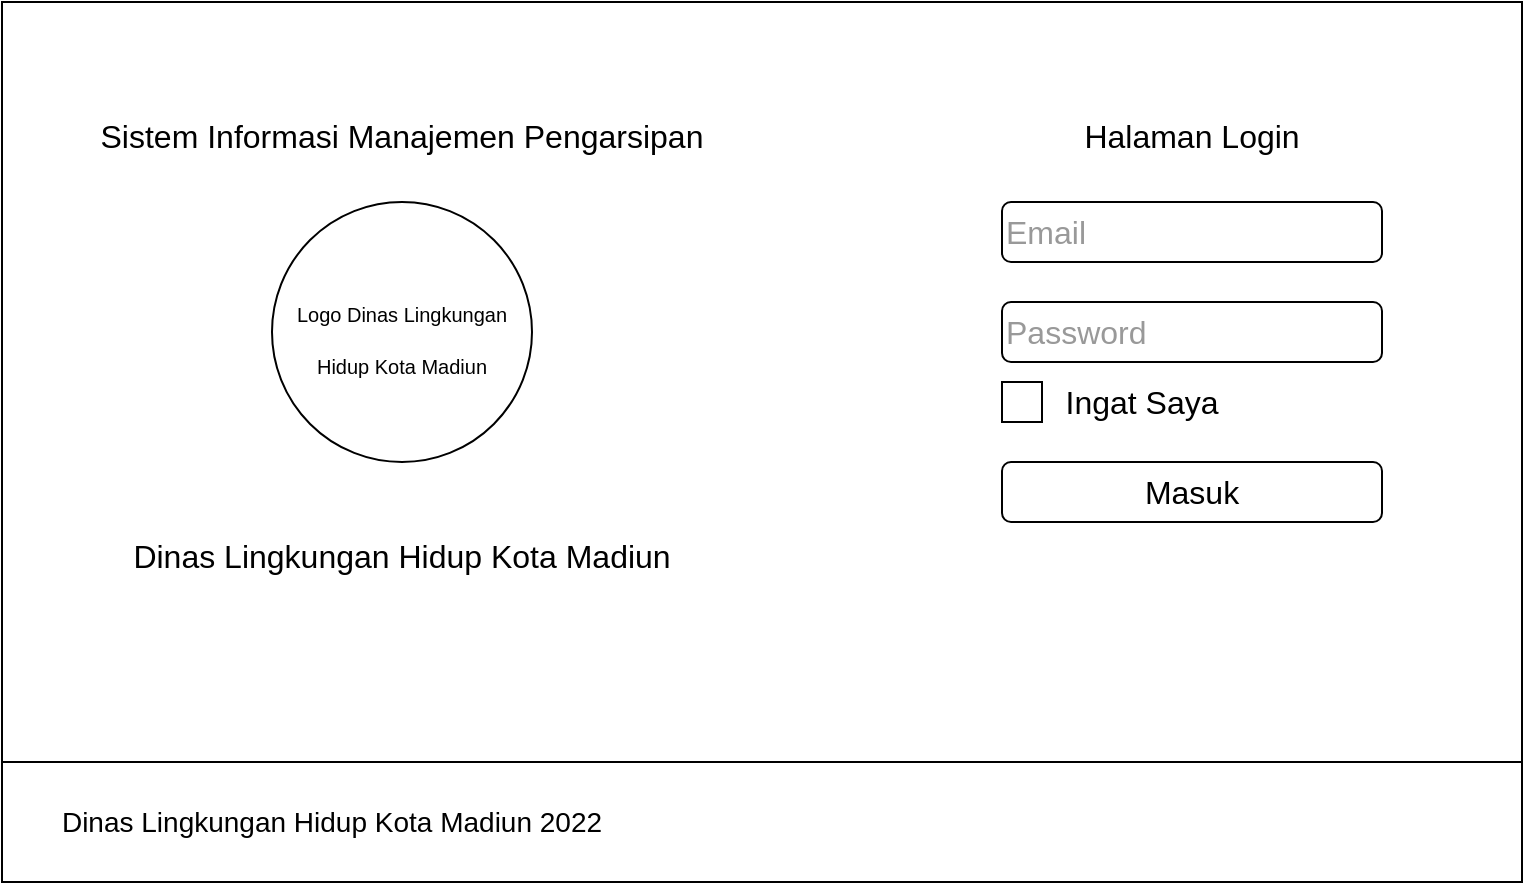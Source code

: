 <mxfile pages="8">
    <diagram id="K4LUTBxxY8_2V-uf_bO4" name="Login">
        <mxGraphModel dx="983" dy="771" grid="1" gridSize="10" guides="1" tooltips="1" connect="1" arrows="1" fold="1" page="1" pageScale="1" pageWidth="850" pageHeight="1100" math="0" shadow="0">
            <root>
                <mxCell id="0"/>
                <mxCell id="1" parent="0"/>
                <mxCell id="vcb_RcMyaUm9Q2JWXody-1" value="" style="rounded=0;whiteSpace=wrap;html=1;" parent="1" vertex="1">
                    <mxGeometry x="40" y="40" width="760" height="440" as="geometry"/>
                </mxCell>
                <mxCell id="vcb_RcMyaUm9Q2JWXody-2" value="&lt;font style=&quot;font-size: 16px&quot;&gt;Sistem Informasi Manajemen Pengarsipan&lt;/font&gt;" style="text;html=1;strokeColor=none;fillColor=none;align=center;verticalAlign=middle;whiteSpace=wrap;rounded=0;fontSize=21;" parent="1" vertex="1">
                    <mxGeometry x="80" y="80" width="320" height="50" as="geometry"/>
                </mxCell>
                <mxCell id="vcb_RcMyaUm9Q2JWXody-3" value="&lt;font size=&quot;1&quot;&gt;Logo Dinas Lingkungan Hidup Kota Madiun&lt;/font&gt;" style="ellipse;whiteSpace=wrap;html=1;aspect=fixed;fontSize=21;" parent="1" vertex="1">
                    <mxGeometry x="175" y="140" width="130" height="130" as="geometry"/>
                </mxCell>
                <mxCell id="vcb_RcMyaUm9Q2JWXody-4" value="&lt;font style=&quot;font-size: 16px&quot;&gt;Dinas Lingkungan Hidup Kota Madiun&lt;/font&gt;" style="text;html=1;strokeColor=none;fillColor=none;align=center;verticalAlign=middle;whiteSpace=wrap;rounded=0;fontSize=21;" parent="1" vertex="1">
                    <mxGeometry x="80" y="290" width="320" height="50" as="geometry"/>
                </mxCell>
                <mxCell id="vcb_RcMyaUm9Q2JWXody-5" value="" style="rounded=0;whiteSpace=wrap;html=1;fontSize=16;" parent="1" vertex="1">
                    <mxGeometry x="40" y="420" width="760" height="60" as="geometry"/>
                </mxCell>
                <mxCell id="vcb_RcMyaUm9Q2JWXody-6" value="Dinas Lingkungan Hidup Kota Madiun 2022" style="text;html=1;strokeColor=none;fillColor=none;align=center;verticalAlign=middle;whiteSpace=wrap;rounded=0;fontSize=14;" parent="1" vertex="1">
                    <mxGeometry x="60" y="435" width="290" height="30" as="geometry"/>
                </mxCell>
                <mxCell id="vcb_RcMyaUm9Q2JWXody-7" value="&lt;font style=&quot;font-size: 16px&quot;&gt;Halaman Login&lt;/font&gt;" style="text;html=1;strokeColor=none;fillColor=none;align=center;verticalAlign=middle;whiteSpace=wrap;rounded=0;fontSize=21;" parent="1" vertex="1">
                    <mxGeometry x="560" y="90" width="150" height="30" as="geometry"/>
                </mxCell>
                <mxCell id="vcb_RcMyaUm9Q2JWXody-8" value="Email" style="rounded=1;whiteSpace=wrap;html=1;fontSize=16;align=left;fontColor=#999999;" parent="1" vertex="1">
                    <mxGeometry x="540" y="140" width="190" height="30" as="geometry"/>
                </mxCell>
                <mxCell id="vcb_RcMyaUm9Q2JWXody-9" value="Password" style="rounded=1;whiteSpace=wrap;html=1;fontSize=16;align=left;fontColor=#999999;" parent="1" vertex="1">
                    <mxGeometry x="540" y="190" width="190" height="30" as="geometry"/>
                </mxCell>
                <mxCell id="vcb_RcMyaUm9Q2JWXody-10" value="Masuk" style="rounded=1;whiteSpace=wrap;html=1;fontSize=16;" parent="1" vertex="1">
                    <mxGeometry x="540" y="270" width="190" height="30" as="geometry"/>
                </mxCell>
                <mxCell id="vcb_RcMyaUm9Q2JWXody-12" value="" style="whiteSpace=wrap;html=1;aspect=fixed;labelBackgroundColor=#ffffff;fontSize=16;fontColor=#999999;rounded=1;arcSize=0;" parent="1" vertex="1">
                    <mxGeometry x="540" y="230" width="20" height="20" as="geometry"/>
                </mxCell>
                <mxCell id="vcb_RcMyaUm9Q2JWXody-13" value="&lt;font color=&quot;#000000&quot;&gt;Ingat Saya&lt;/font&gt;" style="text;html=1;strokeColor=none;fillColor=none;align=center;verticalAlign=middle;whiteSpace=wrap;rounded=0;labelBackgroundColor=#ffffff;fontSize=16;fontColor=#999999;" parent="1" vertex="1">
                    <mxGeometry x="550" y="225" width="120" height="30" as="geometry"/>
                </mxCell>
            </root>
        </mxGraphModel>
    </diagram>
    <diagram id="IfG4-j13MOFBMPRym_AE" name="Arsip">
        <mxGraphModel dx="983" dy="771" grid="1" gridSize="10" guides="1" tooltips="1" connect="1" arrows="1" fold="1" page="1" pageScale="1" pageWidth="850" pageHeight="1100" math="0" shadow="0">
            <root>
                <mxCell id="zumGGa5CJThketpORV2P-0"/>
                <mxCell id="zumGGa5CJThketpORV2P-1" parent="zumGGa5CJThketpORV2P-0"/>
                <mxCell id="zlDvcojfpH7KR3gQ91iM-0" value="" style="rounded=0;whiteSpace=wrap;html=1;" parent="zumGGa5CJThketpORV2P-1" vertex="1">
                    <mxGeometry x="40" y="40" width="760" height="440" as="geometry"/>
                </mxCell>
                <mxCell id="zlDvcojfpH7KR3gQ91iM-4" value="SIM Arsip DLH Kota Madiun" style="rounded=0;whiteSpace=wrap;html=1;fontSize=16;align=left;" parent="zumGGa5CJThketpORV2P-1" vertex="1">
                    <mxGeometry x="40" y="40" width="760" height="60" as="geometry"/>
                </mxCell>
                <mxCell id="zlDvcojfpH7KR3gQ91iM-12" value="Keluar" style="rounded=0;whiteSpace=wrap;html=1;labelBackgroundColor=#ffffff;fontSize=16;fontColor=#000000;" parent="zumGGa5CJThketpORV2P-1" vertex="1">
                    <mxGeometry x="720" y="40" width="80" height="60" as="geometry"/>
                </mxCell>
                <mxCell id="zlDvcojfpH7KR3gQ91iM-13" value="" style="rounded=0;whiteSpace=wrap;html=1;labelBackgroundColor=#ffffff;fontSize=16;fontColor=#000000;" parent="zumGGa5CJThketpORV2P-1" vertex="1">
                    <mxGeometry x="40" y="100" width="210" height="380" as="geometry"/>
                </mxCell>
                <mxCell id="zlDvcojfpH7KR3gQ91iM-15" value="Data Arsip" style="text;html=1;strokeColor=none;fillColor=none;align=left;verticalAlign=middle;whiteSpace=wrap;rounded=0;labelBackgroundColor=#ffffff;fontSize=16;fontColor=#000000;" parent="zumGGa5CJThketpORV2P-1" vertex="1">
                    <mxGeometry x="50" y="110" width="190" height="30" as="geometry"/>
                </mxCell>
                <mxCell id="zlDvcojfpH7KR3gQ91iM-16" value="&lt;font style=&quot;font-size: 11px&quot;&gt;Administrator&lt;/font&gt;" style="text;html=1;strokeColor=none;fillColor=none;align=left;verticalAlign=middle;whiteSpace=wrap;rounded=0;labelBackgroundColor=#ffffff;fontSize=16;fontColor=#000000;" parent="zumGGa5CJThketpORV2P-1" vertex="1">
                    <mxGeometry x="50" y="140" width="70" height="20" as="geometry"/>
                </mxCell>
                <mxCell id="zlDvcojfpH7KR3gQ91iM-17" value="Arsip Bidang" style="text;html=1;strokeColor=none;fillColor=none;align=left;verticalAlign=middle;whiteSpace=wrap;rounded=0;labelBackgroundColor=#ffffff;fontSize=16;fontColor=#000000;" parent="zumGGa5CJThketpORV2P-1" vertex="1">
                    <mxGeometry x="50" y="160" width="190" height="30" as="geometry"/>
                </mxCell>
                <mxCell id="zlDvcojfpH7KR3gQ91iM-21" value="" style="rounded=0;whiteSpace=wrap;html=1;labelBackgroundColor=#ffffff;fontSize=11;fontColor=#000000;" parent="zumGGa5CJThketpORV2P-1" vertex="1">
                    <mxGeometry x="50" y="190" width="190" height="80" as="geometry"/>
                </mxCell>
                <mxCell id="zlDvcojfpH7KR3gQ91iM-22" value="&lt;font style=&quot;font-size: 14px&quot;&gt;Bidang 1&lt;/font&gt;" style="rounded=0;whiteSpace=wrap;html=1;labelBackgroundColor=#ffffff;fontSize=11;fontColor=#000000;" parent="zumGGa5CJThketpORV2P-1" vertex="1">
                    <mxGeometry x="50" y="190" width="190" height="40" as="geometry"/>
                </mxCell>
                <mxCell id="zlDvcojfpH7KR3gQ91iM-23" value="&lt;font style=&quot;font-size: 14px&quot;&gt;Bidang 2&lt;/font&gt;" style="rounded=0;whiteSpace=wrap;html=1;labelBackgroundColor=#ffffff;fontSize=11;fontColor=#000000;" parent="zumGGa5CJThketpORV2P-1" vertex="1">
                    <mxGeometry x="50" y="230" width="190" height="40" as="geometry"/>
                </mxCell>
                <mxCell id="zlDvcojfpH7KR3gQ91iM-24" value="Kategori" style="text;html=1;strokeColor=none;fillColor=none;align=left;verticalAlign=middle;whiteSpace=wrap;rounded=0;labelBackgroundColor=#ffffff;fontSize=16;fontColor=#000000;" parent="zumGGa5CJThketpORV2P-1" vertex="1">
                    <mxGeometry x="50" y="280" width="190" height="30" as="geometry"/>
                </mxCell>
                <mxCell id="zlDvcojfpH7KR3gQ91iM-25" value="Bidang" style="text;html=1;strokeColor=none;fillColor=none;align=left;verticalAlign=middle;whiteSpace=wrap;rounded=0;labelBackgroundColor=#ffffff;fontSize=16;fontColor=#000000;" parent="zumGGa5CJThketpORV2P-1" vertex="1">
                    <mxGeometry x="50" y="310" width="190" height="30" as="geometry"/>
                </mxCell>
                <mxCell id="zlDvcojfpH7KR3gQ91iM-26" value="Pengguna" style="text;html=1;strokeColor=none;fillColor=none;align=left;verticalAlign=middle;whiteSpace=wrap;rounded=0;labelBackgroundColor=#ffffff;fontSize=16;fontColor=#000000;" parent="zumGGa5CJThketpORV2P-1" vertex="1">
                    <mxGeometry x="50" y="340" width="190" height="30" as="geometry"/>
                </mxCell>
                <mxCell id="zlDvcojfpH7KR3gQ91iM-27" value="&lt;font style=&quot;font-size: 11px&quot;&gt;Sistem&lt;/font&gt;" style="text;html=1;strokeColor=none;fillColor=none;align=left;verticalAlign=middle;whiteSpace=wrap;rounded=0;labelBackgroundColor=#ffffff;fontSize=16;fontColor=#000000;" parent="zumGGa5CJThketpORV2P-1" vertex="1">
                    <mxGeometry x="50" y="370" width="70" height="20" as="geometry"/>
                </mxCell>
                <mxCell id="zlDvcojfpH7KR3gQ91iM-28" value="Ganti Password" style="text;html=1;strokeColor=none;fillColor=none;align=left;verticalAlign=middle;whiteSpace=wrap;rounded=0;labelBackgroundColor=#ffffff;fontSize=16;fontColor=#000000;" parent="zumGGa5CJThketpORV2P-1" vertex="1">
                    <mxGeometry x="50" y="390" width="190" height="30" as="geometry"/>
                </mxCell>
                <mxCell id="zlDvcojfpH7KR3gQ91iM-29" value="Selamat Datang, Administrator" style="text;html=1;strokeColor=none;fillColor=none;align=left;verticalAlign=middle;whiteSpace=wrap;rounded=0;labelBackgroundColor=#ffffff;fontSize=20;fontColor=#000000;fontStyle=0" parent="zumGGa5CJThketpORV2P-1" vertex="1">
                    <mxGeometry x="260" y="110" width="360" height="30" as="geometry"/>
                </mxCell>
                <mxCell id="zlDvcojfpH7KR3gQ91iM-30" value="" style="shape=table;html=1;whiteSpace=wrap;startSize=0;container=1;collapsible=0;childLayout=tableLayout;rounded=1;labelBackgroundColor=#ffffff;fontSize=12;fontColor=#000000;" parent="zumGGa5CJThketpORV2P-1" vertex="1">
                    <mxGeometry x="260" y="225" width="510" height="240" as="geometry"/>
                </mxCell>
                <mxCell id="zlDvcojfpH7KR3gQ91iM-31" value="" style="shape=tableRow;horizontal=0;startSize=0;swimlaneHead=0;swimlaneBody=0;top=0;left=0;bottom=0;right=0;collapsible=0;dropTarget=0;fillColor=none;points=[[0,0.5],[1,0.5]];portConstraint=eastwest;rounded=1;labelBackgroundColor=#ffffff;fontSize=20;fontColor=#000000;" parent="zlDvcojfpH7KR3gQ91iM-30" vertex="1">
                    <mxGeometry width="510" height="40" as="geometry"/>
                </mxCell>
                <mxCell id="zlDvcojfpH7KR3gQ91iM-32" value="#" style="shape=partialRectangle;html=1;whiteSpace=wrap;connectable=0;fillColor=none;top=0;left=0;bottom=0;right=0;overflow=hidden;rounded=1;labelBackgroundColor=#ffffff;fontSize=13;fontColor=#000000;" parent="zlDvcojfpH7KR3gQ91iM-31" vertex="1">
                    <mxGeometry width="75" height="40" as="geometry">
                        <mxRectangle width="75" height="40" as="alternateBounds"/>
                    </mxGeometry>
                </mxCell>
                <mxCell id="zlDvcojfpH7KR3gQ91iM-33" value="&lt;font style=&quot;font-size: 13px;&quot;&gt;Judul&lt;/font&gt;" style="shape=partialRectangle;html=1;whiteSpace=wrap;connectable=0;fillColor=none;top=0;left=0;bottom=0;right=0;overflow=hidden;rounded=1;labelBackgroundColor=#ffffff;fontSize=13;fontColor=#000000;" parent="zlDvcojfpH7KR3gQ91iM-31" vertex="1">
                    <mxGeometry x="75" width="74" height="40" as="geometry">
                        <mxRectangle width="74" height="40" as="alternateBounds"/>
                    </mxGeometry>
                </mxCell>
                <mxCell id="zlDvcojfpH7KR3gQ91iM-34" value="&lt;span style=&quot;font-size: 13px;&quot;&gt;Kategori&lt;/span&gt;" style="shape=partialRectangle;html=1;whiteSpace=wrap;connectable=0;fillColor=none;top=0;left=0;bottom=0;right=0;overflow=hidden;rounded=1;labelBackgroundColor=#ffffff;fontSize=13;fontColor=#000000;" parent="zlDvcojfpH7KR3gQ91iM-31" vertex="1">
                    <mxGeometry x="149" width="75" height="40" as="geometry">
                        <mxRectangle width="75" height="40" as="alternateBounds"/>
                    </mxGeometry>
                </mxCell>
                <mxCell id="zlDvcojfpH7KR3gQ91iM-59" value="&lt;span style=&quot;font-size: 13px;&quot;&gt;Bidang&lt;/span&gt;" style="shape=partialRectangle;html=1;whiteSpace=wrap;connectable=0;fillColor=none;top=0;left=0;bottom=0;right=0;overflow=hidden;rounded=1;labelBackgroundColor=#ffffff;fontSize=13;fontColor=#000000;" parent="zlDvcojfpH7KR3gQ91iM-31" vertex="1">
                    <mxGeometry x="224" width="75" height="40" as="geometry">
                        <mxRectangle width="75" height="40" as="alternateBounds"/>
                    </mxGeometry>
                </mxCell>
                <mxCell id="zlDvcojfpH7KR3gQ91iM-62" value="&lt;span style=&quot;font-size: 13px;&quot;&gt;Ditambahkan Pada&lt;/span&gt;" style="shape=partialRectangle;html=1;whiteSpace=wrap;connectable=0;fillColor=none;top=0;left=0;bottom=0;right=0;overflow=hidden;rounded=1;labelBackgroundColor=#ffffff;fontSize=13;fontColor=#000000;" parent="zlDvcojfpH7KR3gQ91iM-31" vertex="1">
                    <mxGeometry x="299" width="149" height="40" as="geometry">
                        <mxRectangle width="149" height="40" as="alternateBounds"/>
                    </mxGeometry>
                </mxCell>
                <mxCell id="zlDvcojfpH7KR3gQ91iM-65" value="&lt;span style=&quot;font-size: 13px;&quot;&gt;Aksi&lt;/span&gt;" style="shape=partialRectangle;html=1;whiteSpace=wrap;connectable=0;fillColor=none;top=0;left=0;bottom=0;right=0;overflow=hidden;rounded=1;labelBackgroundColor=#ffffff;fontSize=13;fontColor=#000000;" parent="zlDvcojfpH7KR3gQ91iM-31" vertex="1">
                    <mxGeometry x="448" width="62" height="40" as="geometry">
                        <mxRectangle width="62" height="40" as="alternateBounds"/>
                    </mxGeometry>
                </mxCell>
                <mxCell id="zlDvcojfpH7KR3gQ91iM-35" value="" style="shape=tableRow;horizontal=0;startSize=0;swimlaneHead=0;swimlaneBody=0;top=0;left=0;bottom=0;right=0;collapsible=0;dropTarget=0;fillColor=none;points=[[0,0.5],[1,0.5]];portConstraint=eastwest;rounded=1;labelBackgroundColor=#ffffff;fontSize=20;fontColor=#000000;" parent="zlDvcojfpH7KR3gQ91iM-30" vertex="1">
                    <mxGeometry y="40" width="510" height="40" as="geometry"/>
                </mxCell>
                <mxCell id="zlDvcojfpH7KR3gQ91iM-36" value="" style="shape=partialRectangle;html=1;whiteSpace=wrap;connectable=0;fillColor=none;top=0;left=0;bottom=0;right=0;overflow=hidden;rounded=1;labelBackgroundColor=#ffffff;fontSize=20;fontColor=#000000;" parent="zlDvcojfpH7KR3gQ91iM-35" vertex="1">
                    <mxGeometry width="75" height="40" as="geometry">
                        <mxRectangle width="75" height="40" as="alternateBounds"/>
                    </mxGeometry>
                </mxCell>
                <mxCell id="zlDvcojfpH7KR3gQ91iM-37" value="" style="shape=partialRectangle;html=1;whiteSpace=wrap;connectable=0;fillColor=none;top=0;left=0;bottom=0;right=0;overflow=hidden;rounded=1;labelBackgroundColor=#ffffff;fontSize=20;fontColor=#000000;" parent="zlDvcojfpH7KR3gQ91iM-35" vertex="1">
                    <mxGeometry x="75" width="74" height="40" as="geometry">
                        <mxRectangle width="74" height="40" as="alternateBounds"/>
                    </mxGeometry>
                </mxCell>
                <mxCell id="zlDvcojfpH7KR3gQ91iM-38" value="" style="shape=partialRectangle;html=1;whiteSpace=wrap;connectable=0;fillColor=none;top=0;left=0;bottom=0;right=0;overflow=hidden;rounded=1;labelBackgroundColor=#ffffff;fontSize=20;fontColor=#000000;" parent="zlDvcojfpH7KR3gQ91iM-35" vertex="1">
                    <mxGeometry x="149" width="75" height="40" as="geometry">
                        <mxRectangle width="75" height="40" as="alternateBounds"/>
                    </mxGeometry>
                </mxCell>
                <mxCell id="zlDvcojfpH7KR3gQ91iM-60" style="shape=partialRectangle;html=1;whiteSpace=wrap;connectable=0;fillColor=none;top=0;left=0;bottom=0;right=0;overflow=hidden;rounded=1;labelBackgroundColor=#ffffff;fontSize=20;fontColor=#000000;" parent="zlDvcojfpH7KR3gQ91iM-35" vertex="1">
                    <mxGeometry x="224" width="75" height="40" as="geometry">
                        <mxRectangle width="75" height="40" as="alternateBounds"/>
                    </mxGeometry>
                </mxCell>
                <mxCell id="zlDvcojfpH7KR3gQ91iM-63" style="shape=partialRectangle;html=1;whiteSpace=wrap;connectable=0;fillColor=none;top=0;left=0;bottom=0;right=0;overflow=hidden;rounded=1;labelBackgroundColor=#ffffff;fontSize=20;fontColor=#000000;" parent="zlDvcojfpH7KR3gQ91iM-35" vertex="1">
                    <mxGeometry x="299" width="149" height="40" as="geometry">
                        <mxRectangle width="149" height="40" as="alternateBounds"/>
                    </mxGeometry>
                </mxCell>
                <mxCell id="zlDvcojfpH7KR3gQ91iM-66" style="shape=partialRectangle;html=1;whiteSpace=wrap;connectable=0;fillColor=none;top=0;left=0;bottom=0;right=0;overflow=hidden;rounded=1;labelBackgroundColor=#ffffff;fontSize=20;fontColor=#000000;" parent="zlDvcojfpH7KR3gQ91iM-35" vertex="1">
                    <mxGeometry x="448" width="62" height="40" as="geometry">
                        <mxRectangle width="62" height="40" as="alternateBounds"/>
                    </mxGeometry>
                </mxCell>
                <mxCell id="zlDvcojfpH7KR3gQ91iM-39" value="" style="shape=tableRow;horizontal=0;startSize=0;swimlaneHead=0;swimlaneBody=0;top=0;left=0;bottom=0;right=0;collapsible=0;dropTarget=0;fillColor=none;points=[[0,0.5],[1,0.5]];portConstraint=eastwest;rounded=1;labelBackgroundColor=#ffffff;fontSize=20;fontColor=#000000;" parent="zlDvcojfpH7KR3gQ91iM-30" vertex="1">
                    <mxGeometry y="80" width="510" height="40" as="geometry"/>
                </mxCell>
                <mxCell id="zlDvcojfpH7KR3gQ91iM-40" value="" style="shape=partialRectangle;html=1;whiteSpace=wrap;connectable=0;fillColor=none;top=0;left=0;bottom=0;right=0;overflow=hidden;rounded=1;labelBackgroundColor=#ffffff;fontSize=20;fontColor=#000000;" parent="zlDvcojfpH7KR3gQ91iM-39" vertex="1">
                    <mxGeometry width="75" height="40" as="geometry">
                        <mxRectangle width="75" height="40" as="alternateBounds"/>
                    </mxGeometry>
                </mxCell>
                <mxCell id="zlDvcojfpH7KR3gQ91iM-41" value="" style="shape=partialRectangle;html=1;whiteSpace=wrap;connectable=0;fillColor=none;top=0;left=0;bottom=0;right=0;overflow=hidden;rounded=1;labelBackgroundColor=#ffffff;fontSize=20;fontColor=#000000;" parent="zlDvcojfpH7KR3gQ91iM-39" vertex="1">
                    <mxGeometry x="75" width="74" height="40" as="geometry">
                        <mxRectangle width="74" height="40" as="alternateBounds"/>
                    </mxGeometry>
                </mxCell>
                <mxCell id="zlDvcojfpH7KR3gQ91iM-42" value="" style="shape=partialRectangle;html=1;whiteSpace=wrap;connectable=0;fillColor=none;top=0;left=0;bottom=0;right=0;overflow=hidden;pointerEvents=1;rounded=1;labelBackgroundColor=#ffffff;fontSize=20;fontColor=#000000;" parent="zlDvcojfpH7KR3gQ91iM-39" vertex="1">
                    <mxGeometry x="149" width="75" height="40" as="geometry">
                        <mxRectangle width="75" height="40" as="alternateBounds"/>
                    </mxGeometry>
                </mxCell>
                <mxCell id="zlDvcojfpH7KR3gQ91iM-61" style="shape=partialRectangle;html=1;whiteSpace=wrap;connectable=0;fillColor=none;top=0;left=0;bottom=0;right=0;overflow=hidden;pointerEvents=1;rounded=1;labelBackgroundColor=#ffffff;fontSize=20;fontColor=#000000;" parent="zlDvcojfpH7KR3gQ91iM-39" vertex="1">
                    <mxGeometry x="224" width="75" height="40" as="geometry">
                        <mxRectangle width="75" height="40" as="alternateBounds"/>
                    </mxGeometry>
                </mxCell>
                <mxCell id="zlDvcojfpH7KR3gQ91iM-64" style="shape=partialRectangle;html=1;whiteSpace=wrap;connectable=0;fillColor=none;top=0;left=0;bottom=0;right=0;overflow=hidden;pointerEvents=1;rounded=1;labelBackgroundColor=#ffffff;fontSize=20;fontColor=#000000;" parent="zlDvcojfpH7KR3gQ91iM-39" vertex="1">
                    <mxGeometry x="299" width="149" height="40" as="geometry">
                        <mxRectangle width="149" height="40" as="alternateBounds"/>
                    </mxGeometry>
                </mxCell>
                <mxCell id="zlDvcojfpH7KR3gQ91iM-67" style="shape=partialRectangle;html=1;whiteSpace=wrap;connectable=0;fillColor=none;top=0;left=0;bottom=0;right=0;overflow=hidden;pointerEvents=1;rounded=1;labelBackgroundColor=#ffffff;fontSize=20;fontColor=#000000;" parent="zlDvcojfpH7KR3gQ91iM-39" vertex="1">
                    <mxGeometry x="448" width="62" height="40" as="geometry">
                        <mxRectangle width="62" height="40" as="alternateBounds"/>
                    </mxGeometry>
                </mxCell>
                <mxCell id="zlDvcojfpH7KR3gQ91iM-68" style="shape=tableRow;horizontal=0;startSize=0;swimlaneHead=0;swimlaneBody=0;top=0;left=0;bottom=0;right=0;collapsible=0;dropTarget=0;fillColor=none;points=[[0,0.5],[1,0.5]];portConstraint=eastwest;rounded=1;labelBackgroundColor=#ffffff;fontSize=20;fontColor=#000000;" parent="zlDvcojfpH7KR3gQ91iM-30" vertex="1">
                    <mxGeometry y="120" width="510" height="40" as="geometry"/>
                </mxCell>
                <mxCell id="zlDvcojfpH7KR3gQ91iM-69" style="shape=partialRectangle;html=1;whiteSpace=wrap;connectable=0;fillColor=none;top=0;left=0;bottom=0;right=0;overflow=hidden;rounded=1;labelBackgroundColor=#ffffff;fontSize=20;fontColor=#000000;" parent="zlDvcojfpH7KR3gQ91iM-68" vertex="1">
                    <mxGeometry width="75" height="40" as="geometry">
                        <mxRectangle width="75" height="40" as="alternateBounds"/>
                    </mxGeometry>
                </mxCell>
                <mxCell id="zlDvcojfpH7KR3gQ91iM-70" style="shape=partialRectangle;html=1;whiteSpace=wrap;connectable=0;fillColor=none;top=0;left=0;bottom=0;right=0;overflow=hidden;rounded=1;labelBackgroundColor=#ffffff;fontSize=20;fontColor=#000000;" parent="zlDvcojfpH7KR3gQ91iM-68" vertex="1">
                    <mxGeometry x="75" width="74" height="40" as="geometry">
                        <mxRectangle width="74" height="40" as="alternateBounds"/>
                    </mxGeometry>
                </mxCell>
                <mxCell id="zlDvcojfpH7KR3gQ91iM-71" style="shape=partialRectangle;html=1;whiteSpace=wrap;connectable=0;fillColor=none;top=0;left=0;bottom=0;right=0;overflow=hidden;pointerEvents=1;rounded=1;labelBackgroundColor=#ffffff;fontSize=20;fontColor=#000000;" parent="zlDvcojfpH7KR3gQ91iM-68" vertex="1">
                    <mxGeometry x="149" width="75" height="40" as="geometry">
                        <mxRectangle width="75" height="40" as="alternateBounds"/>
                    </mxGeometry>
                </mxCell>
                <mxCell id="zlDvcojfpH7KR3gQ91iM-72" style="shape=partialRectangle;html=1;whiteSpace=wrap;connectable=0;fillColor=none;top=0;left=0;bottom=0;right=0;overflow=hidden;pointerEvents=1;rounded=1;labelBackgroundColor=#ffffff;fontSize=20;fontColor=#000000;" parent="zlDvcojfpH7KR3gQ91iM-68" vertex="1">
                    <mxGeometry x="224" width="75" height="40" as="geometry">
                        <mxRectangle width="75" height="40" as="alternateBounds"/>
                    </mxGeometry>
                </mxCell>
                <mxCell id="zlDvcojfpH7KR3gQ91iM-73" style="shape=partialRectangle;html=1;whiteSpace=wrap;connectable=0;fillColor=none;top=0;left=0;bottom=0;right=0;overflow=hidden;pointerEvents=1;rounded=1;labelBackgroundColor=#ffffff;fontSize=20;fontColor=#000000;" parent="zlDvcojfpH7KR3gQ91iM-68" vertex="1">
                    <mxGeometry x="299" width="149" height="40" as="geometry">
                        <mxRectangle width="149" height="40" as="alternateBounds"/>
                    </mxGeometry>
                </mxCell>
                <mxCell id="zlDvcojfpH7KR3gQ91iM-74" style="shape=partialRectangle;html=1;whiteSpace=wrap;connectable=0;fillColor=none;top=0;left=0;bottom=0;right=0;overflow=hidden;pointerEvents=1;rounded=1;labelBackgroundColor=#ffffff;fontSize=20;fontColor=#000000;" parent="zlDvcojfpH7KR3gQ91iM-68" vertex="1">
                    <mxGeometry x="448" width="62" height="40" as="geometry">
                        <mxRectangle width="62" height="40" as="alternateBounds"/>
                    </mxGeometry>
                </mxCell>
                <mxCell id="zlDvcojfpH7KR3gQ91iM-75" style="shape=tableRow;horizontal=0;startSize=0;swimlaneHead=0;swimlaneBody=0;top=0;left=0;bottom=0;right=0;collapsible=0;dropTarget=0;fillColor=none;points=[[0,0.5],[1,0.5]];portConstraint=eastwest;rounded=1;labelBackgroundColor=#ffffff;fontSize=20;fontColor=#000000;" parent="zlDvcojfpH7KR3gQ91iM-30" vertex="1">
                    <mxGeometry y="160" width="510" height="40" as="geometry"/>
                </mxCell>
                <mxCell id="zlDvcojfpH7KR3gQ91iM-76" style="shape=partialRectangle;html=1;whiteSpace=wrap;connectable=0;fillColor=none;top=0;left=0;bottom=0;right=0;overflow=hidden;rounded=1;labelBackgroundColor=#ffffff;fontSize=20;fontColor=#000000;" parent="zlDvcojfpH7KR3gQ91iM-75" vertex="1">
                    <mxGeometry width="75" height="40" as="geometry">
                        <mxRectangle width="75" height="40" as="alternateBounds"/>
                    </mxGeometry>
                </mxCell>
                <mxCell id="zlDvcojfpH7KR3gQ91iM-77" style="shape=partialRectangle;html=1;whiteSpace=wrap;connectable=0;fillColor=none;top=0;left=0;bottom=0;right=0;overflow=hidden;rounded=1;labelBackgroundColor=#ffffff;fontSize=20;fontColor=#000000;" parent="zlDvcojfpH7KR3gQ91iM-75" vertex="1">
                    <mxGeometry x="75" width="74" height="40" as="geometry">
                        <mxRectangle width="74" height="40" as="alternateBounds"/>
                    </mxGeometry>
                </mxCell>
                <mxCell id="zlDvcojfpH7KR3gQ91iM-78" style="shape=partialRectangle;html=1;whiteSpace=wrap;connectable=0;fillColor=none;top=0;left=0;bottom=0;right=0;overflow=hidden;pointerEvents=1;rounded=1;labelBackgroundColor=#ffffff;fontSize=20;fontColor=#000000;" parent="zlDvcojfpH7KR3gQ91iM-75" vertex="1">
                    <mxGeometry x="149" width="75" height="40" as="geometry">
                        <mxRectangle width="75" height="40" as="alternateBounds"/>
                    </mxGeometry>
                </mxCell>
                <mxCell id="zlDvcojfpH7KR3gQ91iM-79" style="shape=partialRectangle;html=1;whiteSpace=wrap;connectable=0;fillColor=none;top=0;left=0;bottom=0;right=0;overflow=hidden;pointerEvents=1;rounded=1;labelBackgroundColor=#ffffff;fontSize=20;fontColor=#000000;" parent="zlDvcojfpH7KR3gQ91iM-75" vertex="1">
                    <mxGeometry x="224" width="75" height="40" as="geometry">
                        <mxRectangle width="75" height="40" as="alternateBounds"/>
                    </mxGeometry>
                </mxCell>
                <mxCell id="zlDvcojfpH7KR3gQ91iM-80" style="shape=partialRectangle;html=1;whiteSpace=wrap;connectable=0;fillColor=none;top=0;left=0;bottom=0;right=0;overflow=hidden;pointerEvents=1;rounded=1;labelBackgroundColor=#ffffff;fontSize=20;fontColor=#000000;" parent="zlDvcojfpH7KR3gQ91iM-75" vertex="1">
                    <mxGeometry x="299" width="149" height="40" as="geometry">
                        <mxRectangle width="149" height="40" as="alternateBounds"/>
                    </mxGeometry>
                </mxCell>
                <mxCell id="zlDvcojfpH7KR3gQ91iM-81" style="shape=partialRectangle;html=1;whiteSpace=wrap;connectable=0;fillColor=none;top=0;left=0;bottom=0;right=0;overflow=hidden;pointerEvents=1;rounded=1;labelBackgroundColor=#ffffff;fontSize=20;fontColor=#000000;" parent="zlDvcojfpH7KR3gQ91iM-75" vertex="1">
                    <mxGeometry x="448" width="62" height="40" as="geometry">
                        <mxRectangle width="62" height="40" as="alternateBounds"/>
                    </mxGeometry>
                </mxCell>
                <mxCell id="zlDvcojfpH7KR3gQ91iM-82" style="shape=tableRow;horizontal=0;startSize=0;swimlaneHead=0;swimlaneBody=0;top=0;left=0;bottom=0;right=0;collapsible=0;dropTarget=0;fillColor=none;points=[[0,0.5],[1,0.5]];portConstraint=eastwest;rounded=1;labelBackgroundColor=#ffffff;fontSize=20;fontColor=#000000;" parent="zlDvcojfpH7KR3gQ91iM-30" vertex="1">
                    <mxGeometry y="200" width="510" height="40" as="geometry"/>
                </mxCell>
                <mxCell id="zlDvcojfpH7KR3gQ91iM-83" style="shape=partialRectangle;html=1;whiteSpace=wrap;connectable=0;fillColor=none;top=0;left=0;bottom=0;right=0;overflow=hidden;rounded=1;labelBackgroundColor=#ffffff;fontSize=20;fontColor=#000000;" parent="zlDvcojfpH7KR3gQ91iM-82" vertex="1">
                    <mxGeometry width="75" height="40" as="geometry">
                        <mxRectangle width="75" height="40" as="alternateBounds"/>
                    </mxGeometry>
                </mxCell>
                <mxCell id="zlDvcojfpH7KR3gQ91iM-84" style="shape=partialRectangle;html=1;whiteSpace=wrap;connectable=0;fillColor=none;top=0;left=0;bottom=0;right=0;overflow=hidden;rounded=1;labelBackgroundColor=#ffffff;fontSize=20;fontColor=#000000;" parent="zlDvcojfpH7KR3gQ91iM-82" vertex="1">
                    <mxGeometry x="75" width="74" height="40" as="geometry">
                        <mxRectangle width="74" height="40" as="alternateBounds"/>
                    </mxGeometry>
                </mxCell>
                <mxCell id="zlDvcojfpH7KR3gQ91iM-85" style="shape=partialRectangle;html=1;whiteSpace=wrap;connectable=0;fillColor=none;top=0;left=0;bottom=0;right=0;overflow=hidden;pointerEvents=1;rounded=1;labelBackgroundColor=#ffffff;fontSize=20;fontColor=#000000;" parent="zlDvcojfpH7KR3gQ91iM-82" vertex="1">
                    <mxGeometry x="149" width="75" height="40" as="geometry">
                        <mxRectangle width="75" height="40" as="alternateBounds"/>
                    </mxGeometry>
                </mxCell>
                <mxCell id="zlDvcojfpH7KR3gQ91iM-86" style="shape=partialRectangle;html=1;whiteSpace=wrap;connectable=0;fillColor=none;top=0;left=0;bottom=0;right=0;overflow=hidden;pointerEvents=1;rounded=1;labelBackgroundColor=#ffffff;fontSize=20;fontColor=#000000;" parent="zlDvcojfpH7KR3gQ91iM-82" vertex="1">
                    <mxGeometry x="224" width="75" height="40" as="geometry">
                        <mxRectangle width="75" height="40" as="alternateBounds"/>
                    </mxGeometry>
                </mxCell>
                <mxCell id="zlDvcojfpH7KR3gQ91iM-87" style="shape=partialRectangle;html=1;whiteSpace=wrap;connectable=0;fillColor=none;top=0;left=0;bottom=0;right=0;overflow=hidden;pointerEvents=1;rounded=1;labelBackgroundColor=#ffffff;fontSize=20;fontColor=#000000;" parent="zlDvcojfpH7KR3gQ91iM-82" vertex="1">
                    <mxGeometry x="299" width="149" height="40" as="geometry">
                        <mxRectangle width="149" height="40" as="alternateBounds"/>
                    </mxGeometry>
                </mxCell>
                <mxCell id="zlDvcojfpH7KR3gQ91iM-88" style="shape=partialRectangle;html=1;whiteSpace=wrap;connectable=0;fillColor=none;top=0;left=0;bottom=0;right=0;overflow=hidden;pointerEvents=1;rounded=1;labelBackgroundColor=#ffffff;fontSize=20;fontColor=#000000;" parent="zlDvcojfpH7KR3gQ91iM-82" vertex="1">
                    <mxGeometry x="448" width="62" height="40" as="geometry">
                        <mxRectangle width="62" height="40" as="alternateBounds"/>
                    </mxGeometry>
                </mxCell>
                <mxCell id="zlDvcojfpH7KR3gQ91iM-89" value="" style="rounded=1;whiteSpace=wrap;html=1;labelBackgroundColor=#ffffff;fontSize=13;fontColor=#000000;" parent="zumGGa5CJThketpORV2P-1" vertex="1">
                    <mxGeometry x="700" y="195" width="70" height="20" as="geometry"/>
                </mxCell>
                <mxCell id="zlDvcojfpH7KR3gQ91iM-90" value="&lt;font style=&quot;font-size: 12px&quot;&gt;Pencarian&lt;/font&gt;" style="text;html=1;strokeColor=none;fillColor=none;align=center;verticalAlign=middle;whiteSpace=wrap;rounded=0;labelBackgroundColor=#ffffff;fontSize=13;fontColor=#000000;" parent="zumGGa5CJThketpORV2P-1" vertex="1">
                    <mxGeometry x="620" y="190" width="60" height="30" as="geometry"/>
                </mxCell>
                <mxCell id="zlDvcojfpH7KR3gQ91iM-95" value="10" style="rounded=1;whiteSpace=wrap;html=1;labelBackgroundColor=#ffffff;fontSize=13;fontColor=#000000;" parent="zumGGa5CJThketpORV2P-1" vertex="1">
                    <mxGeometry x="320" y="195" width="20" height="20" as="geometry"/>
                </mxCell>
                <mxCell id="zlDvcojfpH7KR3gQ91iM-96" value="&lt;font style=&quot;font-size: 12px&quot;&gt;Tampilkan&lt;/font&gt;" style="text;html=1;strokeColor=none;fillColor=none;align=left;verticalAlign=middle;whiteSpace=wrap;rounded=0;labelBackgroundColor=#ffffff;fontSize=13;fontColor=#000000;" parent="zumGGa5CJThketpORV2P-1" vertex="1">
                    <mxGeometry x="260" y="190" width="60" height="30" as="geometry"/>
                </mxCell>
                <mxCell id="zlDvcojfpH7KR3gQ91iM-97" value="&lt;font style=&quot;font-size: 12px&quot;&gt;data&lt;/font&gt;" style="text;html=1;strokeColor=none;fillColor=none;align=left;verticalAlign=middle;whiteSpace=wrap;rounded=0;labelBackgroundColor=#ffffff;fontSize=13;fontColor=#000000;" parent="zumGGa5CJThketpORV2P-1" vertex="1">
                    <mxGeometry x="350" y="190" width="30" height="30" as="geometry"/>
                </mxCell>
                <mxCell id="dO7PGRC_kLRTmVkMXsHO-0" value="Tambah" style="rounded=1;whiteSpace=wrap;html=1;labelBackgroundColor=#ffffff;fontSize=15;fontColor=#000000;" parent="zumGGa5CJThketpORV2P-1" vertex="1">
                    <mxGeometry x="260" y="150" width="70" height="30" as="geometry"/>
                </mxCell>
            </root>
        </mxGraphModel>
    </diagram>
    <diagram id="KzrnJEylVLXB8ev3T4F3" name="Form Arsip">
        <mxGraphModel dx="1103" dy="582" grid="1" gridSize="10" guides="1" tooltips="1" connect="1" arrows="1" fold="1" page="1" pageScale="1" pageWidth="850" pageHeight="1100" math="0" shadow="0">
            <root>
                <mxCell id="KsKu6-LVYp1mvfq29vJL-0"/>
                <mxCell id="KsKu6-LVYp1mvfq29vJL-1" parent="KsKu6-LVYp1mvfq29vJL-0"/>
                <mxCell id="rzaYqVjGOE6LrB8ARh4B-0" value="" style="rounded=0;whiteSpace=wrap;html=1;" vertex="1" parent="KsKu6-LVYp1mvfq29vJL-1">
                    <mxGeometry x="40" y="40" width="760" height="440" as="geometry"/>
                </mxCell>
                <mxCell id="rzaYqVjGOE6LrB8ARh4B-1" value="SIM Arsip DLH Kota Madiun" style="rounded=0;whiteSpace=wrap;html=1;fontSize=16;align=left;" vertex="1" parent="KsKu6-LVYp1mvfq29vJL-1">
                    <mxGeometry x="40" y="40" width="760" height="60" as="geometry"/>
                </mxCell>
                <mxCell id="rzaYqVjGOE6LrB8ARh4B-2" value="Keluar" style="rounded=0;whiteSpace=wrap;html=1;labelBackgroundColor=#ffffff;fontSize=16;fontColor=#000000;" vertex="1" parent="KsKu6-LVYp1mvfq29vJL-1">
                    <mxGeometry x="720" y="40" width="80" height="60" as="geometry"/>
                </mxCell>
                <mxCell id="rzaYqVjGOE6LrB8ARh4B-3" value="" style="rounded=0;whiteSpace=wrap;html=1;labelBackgroundColor=#ffffff;fontSize=16;fontColor=#000000;" vertex="1" parent="KsKu6-LVYp1mvfq29vJL-1">
                    <mxGeometry x="40" y="100" width="210" height="380" as="geometry"/>
                </mxCell>
                <mxCell id="rzaYqVjGOE6LrB8ARh4B-4" value="Data Arsip" style="text;html=1;strokeColor=none;fillColor=none;align=left;verticalAlign=middle;whiteSpace=wrap;rounded=0;labelBackgroundColor=#ffffff;fontSize=16;fontColor=#000000;" vertex="1" parent="KsKu6-LVYp1mvfq29vJL-1">
                    <mxGeometry x="50" y="110" width="190" height="30" as="geometry"/>
                </mxCell>
                <mxCell id="rzaYqVjGOE6LrB8ARh4B-5" value="&lt;font style=&quot;font-size: 11px&quot;&gt;Administrator&lt;/font&gt;" style="text;html=1;strokeColor=none;fillColor=none;align=left;verticalAlign=middle;whiteSpace=wrap;rounded=0;labelBackgroundColor=#ffffff;fontSize=16;fontColor=#000000;" vertex="1" parent="KsKu6-LVYp1mvfq29vJL-1">
                    <mxGeometry x="50" y="140" width="70" height="20" as="geometry"/>
                </mxCell>
                <mxCell id="rzaYqVjGOE6LrB8ARh4B-6" value="Arsip Bidang" style="text;html=1;strokeColor=none;fillColor=none;align=left;verticalAlign=middle;whiteSpace=wrap;rounded=0;labelBackgroundColor=#ffffff;fontSize=16;fontColor=#000000;" vertex="1" parent="KsKu6-LVYp1mvfq29vJL-1">
                    <mxGeometry x="50" y="160" width="190" height="30" as="geometry"/>
                </mxCell>
                <mxCell id="rzaYqVjGOE6LrB8ARh4B-7" value="" style="rounded=0;whiteSpace=wrap;html=1;labelBackgroundColor=#ffffff;fontSize=11;fontColor=#000000;" vertex="1" parent="KsKu6-LVYp1mvfq29vJL-1">
                    <mxGeometry x="50" y="190" width="190" height="80" as="geometry"/>
                </mxCell>
                <mxCell id="rzaYqVjGOE6LrB8ARh4B-8" value="&lt;font style=&quot;font-size: 14px&quot;&gt;Bidang 1&lt;/font&gt;" style="rounded=0;whiteSpace=wrap;html=1;labelBackgroundColor=#ffffff;fontSize=11;fontColor=#000000;" vertex="1" parent="KsKu6-LVYp1mvfq29vJL-1">
                    <mxGeometry x="50" y="190" width="190" height="40" as="geometry"/>
                </mxCell>
                <mxCell id="rzaYqVjGOE6LrB8ARh4B-9" value="&lt;font style=&quot;font-size: 14px&quot;&gt;Bidang 2&lt;/font&gt;" style="rounded=0;whiteSpace=wrap;html=1;labelBackgroundColor=#ffffff;fontSize=11;fontColor=#000000;" vertex="1" parent="KsKu6-LVYp1mvfq29vJL-1">
                    <mxGeometry x="50" y="230" width="190" height="40" as="geometry"/>
                </mxCell>
                <mxCell id="rzaYqVjGOE6LrB8ARh4B-10" value="Kategori" style="text;html=1;strokeColor=none;fillColor=none;align=left;verticalAlign=middle;whiteSpace=wrap;rounded=0;labelBackgroundColor=#ffffff;fontSize=16;fontColor=#000000;" vertex="1" parent="KsKu6-LVYp1mvfq29vJL-1">
                    <mxGeometry x="50" y="280" width="190" height="30" as="geometry"/>
                </mxCell>
                <mxCell id="rzaYqVjGOE6LrB8ARh4B-11" value="Bidang" style="text;html=1;strokeColor=none;fillColor=none;align=left;verticalAlign=middle;whiteSpace=wrap;rounded=0;labelBackgroundColor=#ffffff;fontSize=16;fontColor=#000000;" vertex="1" parent="KsKu6-LVYp1mvfq29vJL-1">
                    <mxGeometry x="50" y="310" width="190" height="30" as="geometry"/>
                </mxCell>
                <mxCell id="rzaYqVjGOE6LrB8ARh4B-12" value="Pengguna" style="text;html=1;strokeColor=none;fillColor=none;align=left;verticalAlign=middle;whiteSpace=wrap;rounded=0;labelBackgroundColor=#ffffff;fontSize=16;fontColor=#000000;" vertex="1" parent="KsKu6-LVYp1mvfq29vJL-1">
                    <mxGeometry x="50" y="340" width="190" height="30" as="geometry"/>
                </mxCell>
                <mxCell id="rzaYqVjGOE6LrB8ARh4B-13" value="&lt;font style=&quot;font-size: 11px&quot;&gt;Sistem&lt;/font&gt;" style="text;html=1;strokeColor=none;fillColor=none;align=left;verticalAlign=middle;whiteSpace=wrap;rounded=0;labelBackgroundColor=#ffffff;fontSize=16;fontColor=#000000;" vertex="1" parent="KsKu6-LVYp1mvfq29vJL-1">
                    <mxGeometry x="50" y="370" width="70" height="20" as="geometry"/>
                </mxCell>
                <mxCell id="rzaYqVjGOE6LrB8ARh4B-14" value="Ganti Password" style="text;html=1;strokeColor=none;fillColor=none;align=left;verticalAlign=middle;whiteSpace=wrap;rounded=0;labelBackgroundColor=#ffffff;fontSize=16;fontColor=#000000;" vertex="1" parent="KsKu6-LVYp1mvfq29vJL-1">
                    <mxGeometry x="50" y="390" width="190" height="30" as="geometry"/>
                </mxCell>
                <mxCell id="rzaYqVjGOE6LrB8ARh4B-15" value="Tambah Dokumen Baru" style="text;html=1;strokeColor=none;fillColor=none;align=left;verticalAlign=middle;whiteSpace=wrap;rounded=0;labelBackgroundColor=#ffffff;fontSize=20;fontColor=#000000;fontStyle=0" vertex="1" parent="KsKu6-LVYp1mvfq29vJL-1">
                    <mxGeometry x="260" y="110" width="360" height="30" as="geometry"/>
                </mxCell>
                <mxCell id="rzaYqVjGOE6LrB8ARh4B-65" value="" style="edgeStyle=orthogonalEdgeStyle;rounded=0;orthogonalLoop=1;jettySize=auto;html=1;fontSize=12;fontColor=#000000;" edge="1" parent="KsKu6-LVYp1mvfq29vJL-1" source="rzaYqVjGOE6LrB8ARh4B-61">
                    <mxGeometry relative="1" as="geometry">
                        <mxPoint x="300" y="170" as="targetPoint"/>
                    </mxGeometry>
                </mxCell>
                <mxCell id="rzaYqVjGOE6LrB8ARh4B-66" value="Nama Dokumen" style="text;html=1;strokeColor=none;fillColor=none;align=left;verticalAlign=middle;whiteSpace=wrap;rounded=0;labelBackgroundColor=#ffffff;fontSize=13;fontColor=#000000;" vertex="1" parent="KsKu6-LVYp1mvfq29vJL-1">
                    <mxGeometry x="270" y="170" width="100" height="30" as="geometry"/>
                </mxCell>
                <mxCell id="rzaYqVjGOE6LrB8ARh4B-67" value="" style="rounded=1;whiteSpace=wrap;html=1;labelBackgroundColor=#ffffff;fontSize=12;fontColor=#000000;" vertex="1" parent="KsKu6-LVYp1mvfq29vJL-1">
                    <mxGeometry x="270" y="200" width="240" height="20" as="geometry"/>
                </mxCell>
                <mxCell id="rzaYqVjGOE6LrB8ARh4B-68" value="Kategori" style="text;html=1;strokeColor=none;fillColor=none;align=left;verticalAlign=middle;whiteSpace=wrap;rounded=0;labelBackgroundColor=#ffffff;fontSize=13;fontColor=#000000;" vertex="1" parent="KsKu6-LVYp1mvfq29vJL-1">
                    <mxGeometry x="270" y="225" width="100" height="30" as="geometry"/>
                </mxCell>
                <mxCell id="rzaYqVjGOE6LrB8ARh4B-69" value="" style="rounded=1;whiteSpace=wrap;html=1;labelBackgroundColor=#ffffff;fontSize=12;fontColor=#000000;" vertex="1" parent="KsKu6-LVYp1mvfq29vJL-1">
                    <mxGeometry x="270" y="255" width="240" height="20" as="geometry"/>
                </mxCell>
                <mxCell id="rzaYqVjGOE6LrB8ARh4B-70" value="Bidang" style="text;html=1;strokeColor=none;fillColor=none;align=left;verticalAlign=middle;whiteSpace=wrap;rounded=0;labelBackgroundColor=#ffffff;fontSize=13;fontColor=#000000;" vertex="1" parent="KsKu6-LVYp1mvfq29vJL-1">
                    <mxGeometry x="270" y="280" width="100" height="30" as="geometry"/>
                </mxCell>
                <mxCell id="rzaYqVjGOE6LrB8ARh4B-71" value="" style="rounded=1;whiteSpace=wrap;html=1;labelBackgroundColor=#ffffff;fontSize=12;fontColor=#000000;" vertex="1" parent="KsKu6-LVYp1mvfq29vJL-1">
                    <mxGeometry x="270" y="310" width="240" height="20" as="geometry"/>
                </mxCell>
                <mxCell id="rzaYqVjGOE6LrB8ARh4B-72" value="Dokumen" style="text;html=1;strokeColor=none;fillColor=none;align=left;verticalAlign=middle;whiteSpace=wrap;rounded=0;labelBackgroundColor=#ffffff;fontSize=13;fontColor=#000000;" vertex="1" parent="KsKu6-LVYp1mvfq29vJL-1">
                    <mxGeometry x="270" y="340" width="100" height="30" as="geometry"/>
                </mxCell>
                <mxCell id="rzaYqVjGOE6LrB8ARh4B-73" value="" style="rounded=1;whiteSpace=wrap;html=1;labelBackgroundColor=#ffffff;fontSize=12;fontColor=#000000;" vertex="1" parent="KsKu6-LVYp1mvfq29vJL-1">
                    <mxGeometry x="270" y="370" width="240" height="20" as="geometry"/>
                </mxCell>
                <mxCell id="rzaYqVjGOE6LrB8ARh4B-74" value="Kembali" style="rounded=1;whiteSpace=wrap;html=1;labelBackgroundColor=#ffffff;fontSize=12;fontColor=#000000;" vertex="1" parent="KsKu6-LVYp1mvfq29vJL-1">
                    <mxGeometry x="270" y="410" width="50" height="20" as="geometry"/>
                </mxCell>
                <mxCell id="rzaYqVjGOE6LrB8ARh4B-75" value="Simpan" style="rounded=1;whiteSpace=wrap;html=1;labelBackgroundColor=#ffffff;fontSize=12;fontColor=#000000;" vertex="1" parent="KsKu6-LVYp1mvfq29vJL-1">
                    <mxGeometry x="330" y="410" width="50" height="20" as="geometry"/>
                </mxCell>
            </root>
        </mxGraphModel>
    </diagram>
    <diagram id="yTF0vresb3AfN3aQXPW6" name="Detail Arsip">
        <mxGraphModel dx="983" dy="771" grid="1" gridSize="10" guides="1" tooltips="1" connect="1" arrows="1" fold="1" page="1" pageScale="1" pageWidth="850" pageHeight="1100" math="0" shadow="0">
            <root>
                <mxCell id="Qr_665VLeWdf8SZ6xcZH-0"/>
                <mxCell id="Qr_665VLeWdf8SZ6xcZH-1" parent="Qr_665VLeWdf8SZ6xcZH-0"/>
                <mxCell id="Qr_665VLeWdf8SZ6xcZH-2" value="" style="rounded=0;whiteSpace=wrap;html=1;" parent="Qr_665VLeWdf8SZ6xcZH-1" vertex="1">
                    <mxGeometry x="40" y="40" width="760" height="440" as="geometry"/>
                </mxCell>
                <mxCell id="Qr_665VLeWdf8SZ6xcZH-3" value="SIM Arsip DLH Kota Madiun" style="rounded=0;whiteSpace=wrap;html=1;fontSize=16;align=left;" parent="Qr_665VLeWdf8SZ6xcZH-1" vertex="1">
                    <mxGeometry x="40" y="40" width="760" height="60" as="geometry"/>
                </mxCell>
                <mxCell id="Qr_665VLeWdf8SZ6xcZH-4" value="Keluar" style="rounded=0;whiteSpace=wrap;html=1;labelBackgroundColor=#ffffff;fontSize=16;fontColor=#000000;" parent="Qr_665VLeWdf8SZ6xcZH-1" vertex="1">
                    <mxGeometry x="720" y="40" width="80" height="60" as="geometry"/>
                </mxCell>
                <mxCell id="Qr_665VLeWdf8SZ6xcZH-5" value="" style="rounded=0;whiteSpace=wrap;html=1;labelBackgroundColor=#ffffff;fontSize=16;fontColor=#000000;" parent="Qr_665VLeWdf8SZ6xcZH-1" vertex="1">
                    <mxGeometry x="40" y="100" width="210" height="380" as="geometry"/>
                </mxCell>
                <mxCell id="Qr_665VLeWdf8SZ6xcZH-6" value="Data Arsip" style="text;html=1;strokeColor=none;fillColor=none;align=left;verticalAlign=middle;whiteSpace=wrap;rounded=0;labelBackgroundColor=#ffffff;fontSize=16;fontColor=#000000;" parent="Qr_665VLeWdf8SZ6xcZH-1" vertex="1">
                    <mxGeometry x="50" y="110" width="190" height="30" as="geometry"/>
                </mxCell>
                <mxCell id="Qr_665VLeWdf8SZ6xcZH-7" value="&lt;font style=&quot;font-size: 11px&quot;&gt;Administrator&lt;/font&gt;" style="text;html=1;strokeColor=none;fillColor=none;align=left;verticalAlign=middle;whiteSpace=wrap;rounded=0;labelBackgroundColor=#ffffff;fontSize=16;fontColor=#000000;" parent="Qr_665VLeWdf8SZ6xcZH-1" vertex="1">
                    <mxGeometry x="50" y="140" width="70" height="20" as="geometry"/>
                </mxCell>
                <mxCell id="Qr_665VLeWdf8SZ6xcZH-8" value="Arsip Bidang" style="text;html=1;strokeColor=none;fillColor=none;align=left;verticalAlign=middle;whiteSpace=wrap;rounded=0;labelBackgroundColor=#ffffff;fontSize=16;fontColor=#000000;" parent="Qr_665VLeWdf8SZ6xcZH-1" vertex="1">
                    <mxGeometry x="50" y="160" width="190" height="30" as="geometry"/>
                </mxCell>
                <mxCell id="Qr_665VLeWdf8SZ6xcZH-9" value="" style="rounded=0;whiteSpace=wrap;html=1;labelBackgroundColor=#ffffff;fontSize=11;fontColor=#000000;" parent="Qr_665VLeWdf8SZ6xcZH-1" vertex="1">
                    <mxGeometry x="50" y="190" width="190" height="80" as="geometry"/>
                </mxCell>
                <mxCell id="Qr_665VLeWdf8SZ6xcZH-10" value="&lt;font style=&quot;font-size: 14px&quot;&gt;Bidang 1&lt;/font&gt;" style="rounded=0;whiteSpace=wrap;html=1;labelBackgroundColor=#ffffff;fontSize=11;fontColor=#000000;" parent="Qr_665VLeWdf8SZ6xcZH-1" vertex="1">
                    <mxGeometry x="50" y="190" width="190" height="40" as="geometry"/>
                </mxCell>
                <mxCell id="Qr_665VLeWdf8SZ6xcZH-11" value="&lt;font style=&quot;font-size: 14px&quot;&gt;Bidang 2&lt;/font&gt;" style="rounded=0;whiteSpace=wrap;html=1;labelBackgroundColor=#ffffff;fontSize=11;fontColor=#000000;" parent="Qr_665VLeWdf8SZ6xcZH-1" vertex="1">
                    <mxGeometry x="50" y="230" width="190" height="40" as="geometry"/>
                </mxCell>
                <mxCell id="Qr_665VLeWdf8SZ6xcZH-12" value="Kategori" style="text;html=1;strokeColor=none;fillColor=none;align=left;verticalAlign=middle;whiteSpace=wrap;rounded=0;labelBackgroundColor=#ffffff;fontSize=16;fontColor=#000000;" parent="Qr_665VLeWdf8SZ6xcZH-1" vertex="1">
                    <mxGeometry x="50" y="280" width="190" height="30" as="geometry"/>
                </mxCell>
                <mxCell id="Qr_665VLeWdf8SZ6xcZH-13" value="Bidang" style="text;html=1;strokeColor=none;fillColor=none;align=left;verticalAlign=middle;whiteSpace=wrap;rounded=0;labelBackgroundColor=#ffffff;fontSize=16;fontColor=#000000;" parent="Qr_665VLeWdf8SZ6xcZH-1" vertex="1">
                    <mxGeometry x="50" y="310" width="190" height="30" as="geometry"/>
                </mxCell>
                <mxCell id="Qr_665VLeWdf8SZ6xcZH-14" value="Pengguna" style="text;html=1;strokeColor=none;fillColor=none;align=left;verticalAlign=middle;whiteSpace=wrap;rounded=0;labelBackgroundColor=#ffffff;fontSize=16;fontColor=#000000;" parent="Qr_665VLeWdf8SZ6xcZH-1" vertex="1">
                    <mxGeometry x="50" y="340" width="190" height="30" as="geometry"/>
                </mxCell>
                <mxCell id="Qr_665VLeWdf8SZ6xcZH-15" value="&lt;font style=&quot;font-size: 11px&quot;&gt;Sistem&lt;/font&gt;" style="text;html=1;strokeColor=none;fillColor=none;align=left;verticalAlign=middle;whiteSpace=wrap;rounded=0;labelBackgroundColor=#ffffff;fontSize=16;fontColor=#000000;" parent="Qr_665VLeWdf8SZ6xcZH-1" vertex="1">
                    <mxGeometry x="50" y="370" width="70" height="20" as="geometry"/>
                </mxCell>
                <mxCell id="Qr_665VLeWdf8SZ6xcZH-16" value="Ganti Password" style="text;html=1;strokeColor=none;fillColor=none;align=left;verticalAlign=middle;whiteSpace=wrap;rounded=0;labelBackgroundColor=#ffffff;fontSize=16;fontColor=#000000;" parent="Qr_665VLeWdf8SZ6xcZH-1" vertex="1">
                    <mxGeometry x="50" y="390" width="190" height="30" as="geometry"/>
                </mxCell>
                <mxCell id="Qr_665VLeWdf8SZ6xcZH-17" value="Lihat Arsip" style="text;html=1;strokeColor=none;fillColor=none;align=left;verticalAlign=middle;whiteSpace=wrap;rounded=0;labelBackgroundColor=#ffffff;fontSize=20;fontColor=#000000;fontStyle=0" parent="Qr_665VLeWdf8SZ6xcZH-1" vertex="1">
                    <mxGeometry x="260" y="110" width="360" height="30" as="geometry"/>
                </mxCell>
                <mxCell id="Qr_665VLeWdf8SZ6xcZH-26" value="Kembali" style="rounded=1;whiteSpace=wrap;html=1;labelBackgroundColor=#ffffff;fontSize=12;fontColor=#000000;" parent="Qr_665VLeWdf8SZ6xcZH-1" vertex="1">
                    <mxGeometry x="270" y="240" width="70" height="30" as="geometry"/>
                </mxCell>
                <mxCell id="Qr_665VLeWdf8SZ6xcZH-27" value="Unduh" style="rounded=1;whiteSpace=wrap;html=1;labelBackgroundColor=#ffffff;fontSize=12;fontColor=#000000;" parent="Qr_665VLeWdf8SZ6xcZH-1" vertex="1">
                    <mxGeometry x="710" y="240" width="70" height="30" as="geometry"/>
                </mxCell>
                <mxCell id="Qr_665VLeWdf8SZ6xcZH-34" value="Nama Arsip" style="text;html=1;strokeColor=none;fillColor=none;align=center;verticalAlign=middle;whiteSpace=wrap;rounded=0;labelBackgroundColor=#ffffff;fontSize=19;fontColor=#000000;fontStyle=0" parent="Qr_665VLeWdf8SZ6xcZH-1" vertex="1">
                    <mxGeometry x="250" y="140" width="550" height="30" as="geometry"/>
                </mxCell>
                <mxCell id="Qr_665VLeWdf8SZ6xcZH-35" value="Kategori Arsip dan Bidang Arsip" style="text;html=1;strokeColor=none;fillColor=none;align=center;verticalAlign=middle;whiteSpace=wrap;rounded=0;labelBackgroundColor=#ffffff;fontSize=18;fontColor=#000000;fontStyle=0" parent="Qr_665VLeWdf8SZ6xcZH-1" vertex="1">
                    <mxGeometry x="250" y="170" width="550" height="30" as="geometry"/>
                </mxCell>
                <mxCell id="Qr_665VLeWdf8SZ6xcZH-36" value="&lt;font style=&quot;font-size: 15px&quot;&gt;Ditambahkan Pada : 6 Maret 2022&amp;nbsp; &amp;nbsp; &amp;nbsp; &amp;nbsp; &amp;nbsp; &amp;nbsp; &amp;nbsp; &amp;nbsp;Terakhir diubah : 2 Hari yang lalu&lt;/font&gt;" style="text;html=1;strokeColor=none;fillColor=none;align=center;verticalAlign=middle;whiteSpace=wrap;rounded=0;labelBackgroundColor=#ffffff;fontSize=17;fontColor=#000000;fontStyle=0" parent="Qr_665VLeWdf8SZ6xcZH-1" vertex="1">
                    <mxGeometry x="250" y="200" width="550" height="30" as="geometry"/>
                </mxCell>
                <mxCell id="Qr_665VLeWdf8SZ6xcZH-37" value="Dokumen" style="rounded=0;whiteSpace=wrap;html=1;labelBackgroundColor=#ffffff;fontSize=15;fontColor=#000000;" parent="Qr_665VLeWdf8SZ6xcZH-1" vertex="1">
                    <mxGeometry x="270" y="280" width="510" height="190" as="geometry"/>
                </mxCell>
            </root>
        </mxGraphModel>
    </diagram>
    <diagram id="lXwUooOhd7WyRinjNJ68" name="kategori">
        <mxGraphModel dx="1103" dy="582" grid="1" gridSize="10" guides="1" tooltips="1" connect="1" arrows="1" fold="1" page="1" pageScale="1" pageWidth="850" pageHeight="1100" math="0" shadow="0">
            <root>
                <mxCell id="PXf2iaB-KW3RzbGrRs00-0"/>
                <mxCell id="PXf2iaB-KW3RzbGrRs00-1" parent="PXf2iaB-KW3RzbGrRs00-0"/>
                <mxCell id="W48cUcT3M6QMjZgAQPPY-0" value="" style="rounded=0;whiteSpace=wrap;html=1;" vertex="1" parent="PXf2iaB-KW3RzbGrRs00-1">
                    <mxGeometry x="40" y="40" width="760" height="440" as="geometry"/>
                </mxCell>
                <mxCell id="W48cUcT3M6QMjZgAQPPY-1" value="SIM Arsip DLH Kota Madiun" style="rounded=0;whiteSpace=wrap;html=1;fontSize=16;align=left;" vertex="1" parent="PXf2iaB-KW3RzbGrRs00-1">
                    <mxGeometry x="40" y="40" width="760" height="60" as="geometry"/>
                </mxCell>
                <mxCell id="W48cUcT3M6QMjZgAQPPY-2" value="Keluar" style="rounded=0;whiteSpace=wrap;html=1;labelBackgroundColor=#ffffff;fontSize=16;fontColor=#000000;" vertex="1" parent="PXf2iaB-KW3RzbGrRs00-1">
                    <mxGeometry x="720" y="40" width="80" height="60" as="geometry"/>
                </mxCell>
                <mxCell id="W48cUcT3M6QMjZgAQPPY-3" value="" style="rounded=0;whiteSpace=wrap;html=1;labelBackgroundColor=#ffffff;fontSize=16;fontColor=#000000;" vertex="1" parent="PXf2iaB-KW3RzbGrRs00-1">
                    <mxGeometry x="40" y="100" width="210" height="380" as="geometry"/>
                </mxCell>
                <mxCell id="W48cUcT3M6QMjZgAQPPY-4" value="Data Arsip" style="text;html=1;strokeColor=none;fillColor=none;align=left;verticalAlign=middle;whiteSpace=wrap;rounded=0;labelBackgroundColor=#ffffff;fontSize=16;fontColor=#000000;" vertex="1" parent="PXf2iaB-KW3RzbGrRs00-1">
                    <mxGeometry x="50" y="110" width="190" height="30" as="geometry"/>
                </mxCell>
                <mxCell id="W48cUcT3M6QMjZgAQPPY-5" value="&lt;font style=&quot;font-size: 11px&quot;&gt;Administrator&lt;/font&gt;" style="text;html=1;strokeColor=none;fillColor=none;align=left;verticalAlign=middle;whiteSpace=wrap;rounded=0;labelBackgroundColor=#ffffff;fontSize=16;fontColor=#000000;" vertex="1" parent="PXf2iaB-KW3RzbGrRs00-1">
                    <mxGeometry x="50" y="140" width="70" height="20" as="geometry"/>
                </mxCell>
                <mxCell id="W48cUcT3M6QMjZgAQPPY-6" value="Arsip Bidang" style="text;html=1;strokeColor=none;fillColor=none;align=left;verticalAlign=middle;whiteSpace=wrap;rounded=0;labelBackgroundColor=#ffffff;fontSize=16;fontColor=#000000;" vertex="1" parent="PXf2iaB-KW3RzbGrRs00-1">
                    <mxGeometry x="50" y="160" width="190" height="30" as="geometry"/>
                </mxCell>
                <mxCell id="W48cUcT3M6QMjZgAQPPY-7" value="" style="rounded=0;whiteSpace=wrap;html=1;labelBackgroundColor=#ffffff;fontSize=11;fontColor=#000000;" vertex="1" parent="PXf2iaB-KW3RzbGrRs00-1">
                    <mxGeometry x="50" y="190" width="190" height="80" as="geometry"/>
                </mxCell>
                <mxCell id="W48cUcT3M6QMjZgAQPPY-8" value="&lt;font style=&quot;font-size: 14px&quot;&gt;Bidang 1&lt;/font&gt;" style="rounded=0;whiteSpace=wrap;html=1;labelBackgroundColor=#ffffff;fontSize=11;fontColor=#000000;" vertex="1" parent="PXf2iaB-KW3RzbGrRs00-1">
                    <mxGeometry x="50" y="190" width="190" height="40" as="geometry"/>
                </mxCell>
                <mxCell id="W48cUcT3M6QMjZgAQPPY-9" value="&lt;font style=&quot;font-size: 14px&quot;&gt;Bidang 2&lt;/font&gt;" style="rounded=0;whiteSpace=wrap;html=1;labelBackgroundColor=#ffffff;fontSize=11;fontColor=#000000;" vertex="1" parent="PXf2iaB-KW3RzbGrRs00-1">
                    <mxGeometry x="50" y="230" width="190" height="40" as="geometry"/>
                </mxCell>
                <mxCell id="W48cUcT3M6QMjZgAQPPY-10" value="Kategori" style="text;html=1;strokeColor=none;fillColor=none;align=left;verticalAlign=middle;whiteSpace=wrap;rounded=0;labelBackgroundColor=#ffffff;fontSize=16;fontColor=#000000;" vertex="1" parent="PXf2iaB-KW3RzbGrRs00-1">
                    <mxGeometry x="50" y="280" width="190" height="30" as="geometry"/>
                </mxCell>
                <mxCell id="W48cUcT3M6QMjZgAQPPY-11" value="Bidang" style="text;html=1;strokeColor=none;fillColor=none;align=left;verticalAlign=middle;whiteSpace=wrap;rounded=0;labelBackgroundColor=#ffffff;fontSize=16;fontColor=#000000;" vertex="1" parent="PXf2iaB-KW3RzbGrRs00-1">
                    <mxGeometry x="50" y="310" width="190" height="30" as="geometry"/>
                </mxCell>
                <mxCell id="W48cUcT3M6QMjZgAQPPY-12" value="Pengguna" style="text;html=1;strokeColor=none;fillColor=none;align=left;verticalAlign=middle;whiteSpace=wrap;rounded=0;labelBackgroundColor=#ffffff;fontSize=16;fontColor=#000000;" vertex="1" parent="PXf2iaB-KW3RzbGrRs00-1">
                    <mxGeometry x="50" y="340" width="190" height="30" as="geometry"/>
                </mxCell>
                <mxCell id="W48cUcT3M6QMjZgAQPPY-13" value="&lt;font style=&quot;font-size: 11px&quot;&gt;Sistem&lt;/font&gt;" style="text;html=1;strokeColor=none;fillColor=none;align=left;verticalAlign=middle;whiteSpace=wrap;rounded=0;labelBackgroundColor=#ffffff;fontSize=16;fontColor=#000000;" vertex="1" parent="PXf2iaB-KW3RzbGrRs00-1">
                    <mxGeometry x="50" y="370" width="70" height="20" as="geometry"/>
                </mxCell>
                <mxCell id="W48cUcT3M6QMjZgAQPPY-14" value="Ganti Password" style="text;html=1;strokeColor=none;fillColor=none;align=left;verticalAlign=middle;whiteSpace=wrap;rounded=0;labelBackgroundColor=#ffffff;fontSize=16;fontColor=#000000;" vertex="1" parent="PXf2iaB-KW3RzbGrRs00-1">
                    <mxGeometry x="50" y="390" width="190" height="30" as="geometry"/>
                </mxCell>
                <mxCell id="W48cUcT3M6QMjZgAQPPY-15" value="Halaman Pengelolaan Kategori" style="text;html=1;strokeColor=none;fillColor=none;align=left;verticalAlign=middle;whiteSpace=wrap;rounded=0;labelBackgroundColor=#ffffff;fontSize=20;fontColor=#000000;fontStyle=0" vertex="1" parent="PXf2iaB-KW3RzbGrRs00-1">
                    <mxGeometry x="260" y="110" width="360" height="30" as="geometry"/>
                </mxCell>
                <mxCell id="W48cUcT3M6QMjZgAQPPY-16" value="" style="shape=table;html=1;whiteSpace=wrap;startSize=0;container=1;collapsible=0;childLayout=tableLayout;rounded=1;labelBackgroundColor=#ffffff;fontSize=12;fontColor=#000000;" vertex="1" parent="PXf2iaB-KW3RzbGrRs00-1">
                    <mxGeometry x="260" y="230" width="520" height="240" as="geometry"/>
                </mxCell>
                <mxCell id="W48cUcT3M6QMjZgAQPPY-17" value="" style="shape=tableRow;horizontal=0;startSize=0;swimlaneHead=0;swimlaneBody=0;top=0;left=0;bottom=0;right=0;collapsible=0;dropTarget=0;fillColor=none;points=[[0,0.5],[1,0.5]];portConstraint=eastwest;rounded=1;labelBackgroundColor=#ffffff;fontSize=20;fontColor=#000000;" vertex="1" parent="W48cUcT3M6QMjZgAQPPY-16">
                    <mxGeometry width="520" height="40" as="geometry"/>
                </mxCell>
                <mxCell id="W48cUcT3M6QMjZgAQPPY-18" value="#" style="shape=partialRectangle;html=1;whiteSpace=wrap;connectable=0;fillColor=none;top=0;left=0;bottom=0;right=0;overflow=hidden;rounded=1;labelBackgroundColor=#ffffff;fontSize=13;fontColor=#000000;" vertex="1" parent="W48cUcT3M6QMjZgAQPPY-17">
                    <mxGeometry width="108" height="40" as="geometry">
                        <mxRectangle width="108" height="40" as="alternateBounds"/>
                    </mxGeometry>
                </mxCell>
                <mxCell id="W48cUcT3M6QMjZgAQPPY-19" value="&lt;font style=&quot;font-size: 13px&quot;&gt;Nama&lt;/font&gt;" style="shape=partialRectangle;html=1;whiteSpace=wrap;connectable=0;fillColor=none;top=0;left=0;bottom=0;right=0;overflow=hidden;rounded=1;labelBackgroundColor=#ffffff;fontSize=13;fontColor=#000000;" vertex="1" parent="W48cUcT3M6QMjZgAQPPY-17">
                    <mxGeometry x="108" width="107" height="40" as="geometry">
                        <mxRectangle width="107" height="40" as="alternateBounds"/>
                    </mxGeometry>
                </mxCell>
                <mxCell id="W48cUcT3M6QMjZgAQPPY-20" value="&lt;span&gt;Ditambahkan Pada&lt;/span&gt;" style="shape=partialRectangle;html=1;whiteSpace=wrap;connectable=0;fillColor=none;top=0;left=0;bottom=0;right=0;overflow=hidden;rounded=1;labelBackgroundColor=#ffffff;fontSize=13;fontColor=#000000;" vertex="1" parent="W48cUcT3M6QMjZgAQPPY-17">
                    <mxGeometry x="215" width="108" height="40" as="geometry">
                        <mxRectangle width="108" height="40" as="alternateBounds"/>
                    </mxGeometry>
                </mxCell>
                <mxCell id="W48cUcT3M6QMjZgAQPPY-21" value="Terakhir Diubah" style="shape=partialRectangle;html=1;whiteSpace=wrap;connectable=0;fillColor=none;top=0;left=0;bottom=0;right=0;overflow=hidden;rounded=1;labelBackgroundColor=#ffffff;fontSize=13;fontColor=#000000;" vertex="1" parent="W48cUcT3M6QMjZgAQPPY-17">
                    <mxGeometry x="323" width="108" height="40" as="geometry">
                        <mxRectangle width="108" height="40" as="alternateBounds"/>
                    </mxGeometry>
                </mxCell>
                <mxCell id="W48cUcT3M6QMjZgAQPPY-23" value="&lt;span style=&quot;font-size: 13px;&quot;&gt;Aksi&lt;/span&gt;" style="shape=partialRectangle;html=1;whiteSpace=wrap;connectable=0;fillColor=none;top=0;left=0;bottom=0;right=0;overflow=hidden;rounded=1;labelBackgroundColor=#ffffff;fontSize=13;fontColor=#000000;" vertex="1" parent="W48cUcT3M6QMjZgAQPPY-17">
                    <mxGeometry x="431" width="89" height="40" as="geometry">
                        <mxRectangle width="89" height="40" as="alternateBounds"/>
                    </mxGeometry>
                </mxCell>
                <mxCell id="W48cUcT3M6QMjZgAQPPY-24" value="" style="shape=tableRow;horizontal=0;startSize=0;swimlaneHead=0;swimlaneBody=0;top=0;left=0;bottom=0;right=0;collapsible=0;dropTarget=0;fillColor=none;points=[[0,0.5],[1,0.5]];portConstraint=eastwest;rounded=1;labelBackgroundColor=#ffffff;fontSize=20;fontColor=#000000;" vertex="1" parent="W48cUcT3M6QMjZgAQPPY-16">
                    <mxGeometry y="40" width="520" height="40" as="geometry"/>
                </mxCell>
                <mxCell id="W48cUcT3M6QMjZgAQPPY-25" value="" style="shape=partialRectangle;html=1;whiteSpace=wrap;connectable=0;fillColor=none;top=0;left=0;bottom=0;right=0;overflow=hidden;rounded=1;labelBackgroundColor=#ffffff;fontSize=20;fontColor=#000000;" vertex="1" parent="W48cUcT3M6QMjZgAQPPY-24">
                    <mxGeometry width="108" height="40" as="geometry">
                        <mxRectangle width="108" height="40" as="alternateBounds"/>
                    </mxGeometry>
                </mxCell>
                <mxCell id="W48cUcT3M6QMjZgAQPPY-26" value="" style="shape=partialRectangle;html=1;whiteSpace=wrap;connectable=0;fillColor=none;top=0;left=0;bottom=0;right=0;overflow=hidden;rounded=1;labelBackgroundColor=#ffffff;fontSize=20;fontColor=#000000;" vertex="1" parent="W48cUcT3M6QMjZgAQPPY-24">
                    <mxGeometry x="108" width="107" height="40" as="geometry">
                        <mxRectangle width="107" height="40" as="alternateBounds"/>
                    </mxGeometry>
                </mxCell>
                <mxCell id="W48cUcT3M6QMjZgAQPPY-27" value="" style="shape=partialRectangle;html=1;whiteSpace=wrap;connectable=0;fillColor=none;top=0;left=0;bottom=0;right=0;overflow=hidden;rounded=1;labelBackgroundColor=#ffffff;fontSize=20;fontColor=#000000;" vertex="1" parent="W48cUcT3M6QMjZgAQPPY-24">
                    <mxGeometry x="215" width="108" height="40" as="geometry">
                        <mxRectangle width="108" height="40" as="alternateBounds"/>
                    </mxGeometry>
                </mxCell>
                <mxCell id="W48cUcT3M6QMjZgAQPPY-28" style="shape=partialRectangle;html=1;whiteSpace=wrap;connectable=0;fillColor=none;top=0;left=0;bottom=0;right=0;overflow=hidden;rounded=1;labelBackgroundColor=#ffffff;fontSize=20;fontColor=#000000;" vertex="1" parent="W48cUcT3M6QMjZgAQPPY-24">
                    <mxGeometry x="323" width="108" height="40" as="geometry">
                        <mxRectangle width="108" height="40" as="alternateBounds"/>
                    </mxGeometry>
                </mxCell>
                <mxCell id="W48cUcT3M6QMjZgAQPPY-30" style="shape=partialRectangle;html=1;whiteSpace=wrap;connectable=0;fillColor=none;top=0;left=0;bottom=0;right=0;overflow=hidden;rounded=1;labelBackgroundColor=#ffffff;fontSize=20;fontColor=#000000;" vertex="1" parent="W48cUcT3M6QMjZgAQPPY-24">
                    <mxGeometry x="431" width="89" height="40" as="geometry">
                        <mxRectangle width="89" height="40" as="alternateBounds"/>
                    </mxGeometry>
                </mxCell>
                <mxCell id="W48cUcT3M6QMjZgAQPPY-31" value="" style="shape=tableRow;horizontal=0;startSize=0;swimlaneHead=0;swimlaneBody=0;top=0;left=0;bottom=0;right=0;collapsible=0;dropTarget=0;fillColor=none;points=[[0,0.5],[1,0.5]];portConstraint=eastwest;rounded=1;labelBackgroundColor=#ffffff;fontSize=20;fontColor=#000000;" vertex="1" parent="W48cUcT3M6QMjZgAQPPY-16">
                    <mxGeometry y="80" width="520" height="40" as="geometry"/>
                </mxCell>
                <mxCell id="W48cUcT3M6QMjZgAQPPY-32" value="" style="shape=partialRectangle;html=1;whiteSpace=wrap;connectable=0;fillColor=none;top=0;left=0;bottom=0;right=0;overflow=hidden;rounded=1;labelBackgroundColor=#ffffff;fontSize=20;fontColor=#000000;" vertex="1" parent="W48cUcT3M6QMjZgAQPPY-31">
                    <mxGeometry width="108" height="40" as="geometry">
                        <mxRectangle width="108" height="40" as="alternateBounds"/>
                    </mxGeometry>
                </mxCell>
                <mxCell id="W48cUcT3M6QMjZgAQPPY-33" value="" style="shape=partialRectangle;html=1;whiteSpace=wrap;connectable=0;fillColor=none;top=0;left=0;bottom=0;right=0;overflow=hidden;rounded=1;labelBackgroundColor=#ffffff;fontSize=20;fontColor=#000000;" vertex="1" parent="W48cUcT3M6QMjZgAQPPY-31">
                    <mxGeometry x="108" width="107" height="40" as="geometry">
                        <mxRectangle width="107" height="40" as="alternateBounds"/>
                    </mxGeometry>
                </mxCell>
                <mxCell id="W48cUcT3M6QMjZgAQPPY-34" value="" style="shape=partialRectangle;html=1;whiteSpace=wrap;connectable=0;fillColor=none;top=0;left=0;bottom=0;right=0;overflow=hidden;pointerEvents=1;rounded=1;labelBackgroundColor=#ffffff;fontSize=20;fontColor=#000000;" vertex="1" parent="W48cUcT3M6QMjZgAQPPY-31">
                    <mxGeometry x="215" width="108" height="40" as="geometry">
                        <mxRectangle width="108" height="40" as="alternateBounds"/>
                    </mxGeometry>
                </mxCell>
                <mxCell id="W48cUcT3M6QMjZgAQPPY-35" style="shape=partialRectangle;html=1;whiteSpace=wrap;connectable=0;fillColor=none;top=0;left=0;bottom=0;right=0;overflow=hidden;pointerEvents=1;rounded=1;labelBackgroundColor=#ffffff;fontSize=20;fontColor=#000000;" vertex="1" parent="W48cUcT3M6QMjZgAQPPY-31">
                    <mxGeometry x="323" width="108" height="40" as="geometry">
                        <mxRectangle width="108" height="40" as="alternateBounds"/>
                    </mxGeometry>
                </mxCell>
                <mxCell id="W48cUcT3M6QMjZgAQPPY-37" style="shape=partialRectangle;html=1;whiteSpace=wrap;connectable=0;fillColor=none;top=0;left=0;bottom=0;right=0;overflow=hidden;pointerEvents=1;rounded=1;labelBackgroundColor=#ffffff;fontSize=20;fontColor=#000000;" vertex="1" parent="W48cUcT3M6QMjZgAQPPY-31">
                    <mxGeometry x="431" width="89" height="40" as="geometry">
                        <mxRectangle width="89" height="40" as="alternateBounds"/>
                    </mxGeometry>
                </mxCell>
                <mxCell id="W48cUcT3M6QMjZgAQPPY-38" style="shape=tableRow;horizontal=0;startSize=0;swimlaneHead=0;swimlaneBody=0;top=0;left=0;bottom=0;right=0;collapsible=0;dropTarget=0;fillColor=none;points=[[0,0.5],[1,0.5]];portConstraint=eastwest;rounded=1;labelBackgroundColor=#ffffff;fontSize=20;fontColor=#000000;" vertex="1" parent="W48cUcT3M6QMjZgAQPPY-16">
                    <mxGeometry y="120" width="520" height="40" as="geometry"/>
                </mxCell>
                <mxCell id="W48cUcT3M6QMjZgAQPPY-39" style="shape=partialRectangle;html=1;whiteSpace=wrap;connectable=0;fillColor=none;top=0;left=0;bottom=0;right=0;overflow=hidden;rounded=1;labelBackgroundColor=#ffffff;fontSize=20;fontColor=#000000;" vertex="1" parent="W48cUcT3M6QMjZgAQPPY-38">
                    <mxGeometry width="108" height="40" as="geometry">
                        <mxRectangle width="108" height="40" as="alternateBounds"/>
                    </mxGeometry>
                </mxCell>
                <mxCell id="W48cUcT3M6QMjZgAQPPY-40" style="shape=partialRectangle;html=1;whiteSpace=wrap;connectable=0;fillColor=none;top=0;left=0;bottom=0;right=0;overflow=hidden;rounded=1;labelBackgroundColor=#ffffff;fontSize=20;fontColor=#000000;" vertex="1" parent="W48cUcT3M6QMjZgAQPPY-38">
                    <mxGeometry x="108" width="107" height="40" as="geometry">
                        <mxRectangle width="107" height="40" as="alternateBounds"/>
                    </mxGeometry>
                </mxCell>
                <mxCell id="W48cUcT3M6QMjZgAQPPY-41" style="shape=partialRectangle;html=1;whiteSpace=wrap;connectable=0;fillColor=none;top=0;left=0;bottom=0;right=0;overflow=hidden;pointerEvents=1;rounded=1;labelBackgroundColor=#ffffff;fontSize=20;fontColor=#000000;" vertex="1" parent="W48cUcT3M6QMjZgAQPPY-38">
                    <mxGeometry x="215" width="108" height="40" as="geometry">
                        <mxRectangle width="108" height="40" as="alternateBounds"/>
                    </mxGeometry>
                </mxCell>
                <mxCell id="W48cUcT3M6QMjZgAQPPY-42" style="shape=partialRectangle;html=1;whiteSpace=wrap;connectable=0;fillColor=none;top=0;left=0;bottom=0;right=0;overflow=hidden;pointerEvents=1;rounded=1;labelBackgroundColor=#ffffff;fontSize=20;fontColor=#000000;" vertex="1" parent="W48cUcT3M6QMjZgAQPPY-38">
                    <mxGeometry x="323" width="108" height="40" as="geometry">
                        <mxRectangle width="108" height="40" as="alternateBounds"/>
                    </mxGeometry>
                </mxCell>
                <mxCell id="W48cUcT3M6QMjZgAQPPY-44" style="shape=partialRectangle;html=1;whiteSpace=wrap;connectable=0;fillColor=none;top=0;left=0;bottom=0;right=0;overflow=hidden;pointerEvents=1;rounded=1;labelBackgroundColor=#ffffff;fontSize=20;fontColor=#000000;" vertex="1" parent="W48cUcT3M6QMjZgAQPPY-38">
                    <mxGeometry x="431" width="89" height="40" as="geometry">
                        <mxRectangle width="89" height="40" as="alternateBounds"/>
                    </mxGeometry>
                </mxCell>
                <mxCell id="W48cUcT3M6QMjZgAQPPY-45" style="shape=tableRow;horizontal=0;startSize=0;swimlaneHead=0;swimlaneBody=0;top=0;left=0;bottom=0;right=0;collapsible=0;dropTarget=0;fillColor=none;points=[[0,0.5],[1,0.5]];portConstraint=eastwest;rounded=1;labelBackgroundColor=#ffffff;fontSize=20;fontColor=#000000;" vertex="1" parent="W48cUcT3M6QMjZgAQPPY-16">
                    <mxGeometry y="160" width="520" height="40" as="geometry"/>
                </mxCell>
                <mxCell id="W48cUcT3M6QMjZgAQPPY-46" style="shape=partialRectangle;html=1;whiteSpace=wrap;connectable=0;fillColor=none;top=0;left=0;bottom=0;right=0;overflow=hidden;rounded=1;labelBackgroundColor=#ffffff;fontSize=20;fontColor=#000000;" vertex="1" parent="W48cUcT3M6QMjZgAQPPY-45">
                    <mxGeometry width="108" height="40" as="geometry">
                        <mxRectangle width="108" height="40" as="alternateBounds"/>
                    </mxGeometry>
                </mxCell>
                <mxCell id="W48cUcT3M6QMjZgAQPPY-47" style="shape=partialRectangle;html=1;whiteSpace=wrap;connectable=0;fillColor=none;top=0;left=0;bottom=0;right=0;overflow=hidden;rounded=1;labelBackgroundColor=#ffffff;fontSize=20;fontColor=#000000;" vertex="1" parent="W48cUcT3M6QMjZgAQPPY-45">
                    <mxGeometry x="108" width="107" height="40" as="geometry">
                        <mxRectangle width="107" height="40" as="alternateBounds"/>
                    </mxGeometry>
                </mxCell>
                <mxCell id="W48cUcT3M6QMjZgAQPPY-48" style="shape=partialRectangle;html=1;whiteSpace=wrap;connectable=0;fillColor=none;top=0;left=0;bottom=0;right=0;overflow=hidden;pointerEvents=1;rounded=1;labelBackgroundColor=#ffffff;fontSize=20;fontColor=#000000;" vertex="1" parent="W48cUcT3M6QMjZgAQPPY-45">
                    <mxGeometry x="215" width="108" height="40" as="geometry">
                        <mxRectangle width="108" height="40" as="alternateBounds"/>
                    </mxGeometry>
                </mxCell>
                <mxCell id="W48cUcT3M6QMjZgAQPPY-49" style="shape=partialRectangle;html=1;whiteSpace=wrap;connectable=0;fillColor=none;top=0;left=0;bottom=0;right=0;overflow=hidden;pointerEvents=1;rounded=1;labelBackgroundColor=#ffffff;fontSize=20;fontColor=#000000;" vertex="1" parent="W48cUcT3M6QMjZgAQPPY-45">
                    <mxGeometry x="323" width="108" height="40" as="geometry">
                        <mxRectangle width="108" height="40" as="alternateBounds"/>
                    </mxGeometry>
                </mxCell>
                <mxCell id="W48cUcT3M6QMjZgAQPPY-51" style="shape=partialRectangle;html=1;whiteSpace=wrap;connectable=0;fillColor=none;top=0;left=0;bottom=0;right=0;overflow=hidden;pointerEvents=1;rounded=1;labelBackgroundColor=#ffffff;fontSize=20;fontColor=#000000;" vertex="1" parent="W48cUcT3M6QMjZgAQPPY-45">
                    <mxGeometry x="431" width="89" height="40" as="geometry">
                        <mxRectangle width="89" height="40" as="alternateBounds"/>
                    </mxGeometry>
                </mxCell>
                <mxCell id="W48cUcT3M6QMjZgAQPPY-52" style="shape=tableRow;horizontal=0;startSize=0;swimlaneHead=0;swimlaneBody=0;top=0;left=0;bottom=0;right=0;collapsible=0;dropTarget=0;fillColor=none;points=[[0,0.5],[1,0.5]];portConstraint=eastwest;rounded=1;labelBackgroundColor=#ffffff;fontSize=20;fontColor=#000000;" vertex="1" parent="W48cUcT3M6QMjZgAQPPY-16">
                    <mxGeometry y="200" width="520" height="40" as="geometry"/>
                </mxCell>
                <mxCell id="W48cUcT3M6QMjZgAQPPY-53" style="shape=partialRectangle;html=1;whiteSpace=wrap;connectable=0;fillColor=none;top=0;left=0;bottom=0;right=0;overflow=hidden;rounded=1;labelBackgroundColor=#ffffff;fontSize=20;fontColor=#000000;" vertex="1" parent="W48cUcT3M6QMjZgAQPPY-52">
                    <mxGeometry width="108" height="40" as="geometry">
                        <mxRectangle width="108" height="40" as="alternateBounds"/>
                    </mxGeometry>
                </mxCell>
                <mxCell id="W48cUcT3M6QMjZgAQPPY-54" style="shape=partialRectangle;html=1;whiteSpace=wrap;connectable=0;fillColor=none;top=0;left=0;bottom=0;right=0;overflow=hidden;rounded=1;labelBackgroundColor=#ffffff;fontSize=20;fontColor=#000000;" vertex="1" parent="W48cUcT3M6QMjZgAQPPY-52">
                    <mxGeometry x="108" width="107" height="40" as="geometry">
                        <mxRectangle width="107" height="40" as="alternateBounds"/>
                    </mxGeometry>
                </mxCell>
                <mxCell id="W48cUcT3M6QMjZgAQPPY-55" style="shape=partialRectangle;html=1;whiteSpace=wrap;connectable=0;fillColor=none;top=0;left=0;bottom=0;right=0;overflow=hidden;pointerEvents=1;rounded=1;labelBackgroundColor=#ffffff;fontSize=20;fontColor=#000000;" vertex="1" parent="W48cUcT3M6QMjZgAQPPY-52">
                    <mxGeometry x="215" width="108" height="40" as="geometry">
                        <mxRectangle width="108" height="40" as="alternateBounds"/>
                    </mxGeometry>
                </mxCell>
                <mxCell id="W48cUcT3M6QMjZgAQPPY-56" style="shape=partialRectangle;html=1;whiteSpace=wrap;connectable=0;fillColor=none;top=0;left=0;bottom=0;right=0;overflow=hidden;pointerEvents=1;rounded=1;labelBackgroundColor=#ffffff;fontSize=20;fontColor=#000000;" vertex="1" parent="W48cUcT3M6QMjZgAQPPY-52">
                    <mxGeometry x="323" width="108" height="40" as="geometry">
                        <mxRectangle width="108" height="40" as="alternateBounds"/>
                    </mxGeometry>
                </mxCell>
                <mxCell id="W48cUcT3M6QMjZgAQPPY-58" style="shape=partialRectangle;html=1;whiteSpace=wrap;connectable=0;fillColor=none;top=0;left=0;bottom=0;right=0;overflow=hidden;pointerEvents=1;rounded=1;labelBackgroundColor=#ffffff;fontSize=20;fontColor=#000000;" vertex="1" parent="W48cUcT3M6QMjZgAQPPY-52">
                    <mxGeometry x="431" width="89" height="40" as="geometry">
                        <mxRectangle width="89" height="40" as="alternateBounds"/>
                    </mxGeometry>
                </mxCell>
                <mxCell id="W48cUcT3M6QMjZgAQPPY-59" value="" style="rounded=1;whiteSpace=wrap;html=1;labelBackgroundColor=#ffffff;fontSize=13;fontColor=#000000;" vertex="1" parent="PXf2iaB-KW3RzbGrRs00-1">
                    <mxGeometry x="710" y="200" width="70" height="20" as="geometry"/>
                </mxCell>
                <mxCell id="W48cUcT3M6QMjZgAQPPY-60" value="&lt;font style=&quot;font-size: 12px&quot;&gt;Pencarian&lt;/font&gt;" style="text;html=1;strokeColor=none;fillColor=none;align=center;verticalAlign=middle;whiteSpace=wrap;rounded=0;labelBackgroundColor=#ffffff;fontSize=13;fontColor=#000000;" vertex="1" parent="PXf2iaB-KW3RzbGrRs00-1">
                    <mxGeometry x="640" y="195" width="60" height="30" as="geometry"/>
                </mxCell>
                <mxCell id="W48cUcT3M6QMjZgAQPPY-61" value="10" style="rounded=1;whiteSpace=wrap;html=1;labelBackgroundColor=#ffffff;fontSize=13;fontColor=#000000;" vertex="1" parent="PXf2iaB-KW3RzbGrRs00-1">
                    <mxGeometry x="320" y="205" width="20" height="20" as="geometry"/>
                </mxCell>
                <mxCell id="W48cUcT3M6QMjZgAQPPY-62" value="&lt;font style=&quot;font-size: 12px&quot;&gt;Tampilkan&lt;/font&gt;" style="text;html=1;strokeColor=none;fillColor=none;align=left;verticalAlign=middle;whiteSpace=wrap;rounded=0;labelBackgroundColor=#ffffff;fontSize=13;fontColor=#000000;" vertex="1" parent="PXf2iaB-KW3RzbGrRs00-1">
                    <mxGeometry x="260" y="200" width="60" height="30" as="geometry"/>
                </mxCell>
                <mxCell id="W48cUcT3M6QMjZgAQPPY-63" value="&lt;font style=&quot;font-size: 12px&quot;&gt;data&lt;/font&gt;" style="text;html=1;strokeColor=none;fillColor=none;align=left;verticalAlign=middle;whiteSpace=wrap;rounded=0;labelBackgroundColor=#ffffff;fontSize=13;fontColor=#000000;" vertex="1" parent="PXf2iaB-KW3RzbGrRs00-1">
                    <mxGeometry x="350" y="200" width="30" height="30" as="geometry"/>
                </mxCell>
                <mxCell id="W48cUcT3M6QMjZgAQPPY-64" value="Tambah" style="rounded=1;whiteSpace=wrap;html=1;labelBackgroundColor=#ffffff;fontSize=15;fontColor=#000000;" vertex="1" parent="PXf2iaB-KW3RzbGrRs00-1">
                    <mxGeometry x="260" y="157.5" width="70" height="30" as="geometry"/>
                </mxCell>
            </root>
        </mxGraphModel>
    </diagram>
    <diagram id="yicyhosWQHfOkbnyw-T6" name="Bidang">
        <mxGraphModel dx="1103" dy="582" grid="1" gridSize="10" guides="1" tooltips="1" connect="1" arrows="1" fold="1" page="1" pageScale="1" pageWidth="850" pageHeight="1100" math="0" shadow="0">
            <root>
                <mxCell id="Fq9fPvSMB5XCuXRLtOgb-0"/>
                <mxCell id="Fq9fPvSMB5XCuXRLtOgb-1" parent="Fq9fPvSMB5XCuXRLtOgb-0"/>
                <mxCell id="98AjTZE761NsSg1GRjG2-0" value="" style="rounded=0;whiteSpace=wrap;html=1;" vertex="1" parent="Fq9fPvSMB5XCuXRLtOgb-1">
                    <mxGeometry x="40" y="40" width="760" height="440" as="geometry"/>
                </mxCell>
                <mxCell id="98AjTZE761NsSg1GRjG2-1" value="SIM Arsip DLH Kota Madiun" style="rounded=0;whiteSpace=wrap;html=1;fontSize=16;align=left;" vertex="1" parent="Fq9fPvSMB5XCuXRLtOgb-1">
                    <mxGeometry x="40" y="40" width="760" height="60" as="geometry"/>
                </mxCell>
                <mxCell id="98AjTZE761NsSg1GRjG2-2" value="Keluar" style="rounded=0;whiteSpace=wrap;html=1;labelBackgroundColor=#ffffff;fontSize=16;fontColor=#000000;" vertex="1" parent="Fq9fPvSMB5XCuXRLtOgb-1">
                    <mxGeometry x="720" y="40" width="80" height="60" as="geometry"/>
                </mxCell>
                <mxCell id="98AjTZE761NsSg1GRjG2-3" value="" style="rounded=0;whiteSpace=wrap;html=1;labelBackgroundColor=#ffffff;fontSize=16;fontColor=#000000;" vertex="1" parent="Fq9fPvSMB5XCuXRLtOgb-1">
                    <mxGeometry x="40" y="100" width="210" height="380" as="geometry"/>
                </mxCell>
                <mxCell id="98AjTZE761NsSg1GRjG2-4" value="Data Arsip" style="text;html=1;strokeColor=none;fillColor=none;align=left;verticalAlign=middle;whiteSpace=wrap;rounded=0;labelBackgroundColor=#ffffff;fontSize=16;fontColor=#000000;" vertex="1" parent="Fq9fPvSMB5XCuXRLtOgb-1">
                    <mxGeometry x="50" y="110" width="190" height="30" as="geometry"/>
                </mxCell>
                <mxCell id="98AjTZE761NsSg1GRjG2-5" value="&lt;font style=&quot;font-size: 11px&quot;&gt;Administrator&lt;/font&gt;" style="text;html=1;strokeColor=none;fillColor=none;align=left;verticalAlign=middle;whiteSpace=wrap;rounded=0;labelBackgroundColor=#ffffff;fontSize=16;fontColor=#000000;" vertex="1" parent="Fq9fPvSMB5XCuXRLtOgb-1">
                    <mxGeometry x="50" y="140" width="70" height="20" as="geometry"/>
                </mxCell>
                <mxCell id="98AjTZE761NsSg1GRjG2-6" value="Arsip Bidang" style="text;html=1;strokeColor=none;fillColor=none;align=left;verticalAlign=middle;whiteSpace=wrap;rounded=0;labelBackgroundColor=#ffffff;fontSize=16;fontColor=#000000;" vertex="1" parent="Fq9fPvSMB5XCuXRLtOgb-1">
                    <mxGeometry x="50" y="160" width="190" height="30" as="geometry"/>
                </mxCell>
                <mxCell id="98AjTZE761NsSg1GRjG2-7" value="" style="rounded=0;whiteSpace=wrap;html=1;labelBackgroundColor=#ffffff;fontSize=11;fontColor=#000000;" vertex="1" parent="Fq9fPvSMB5XCuXRLtOgb-1">
                    <mxGeometry x="50" y="190" width="190" height="80" as="geometry"/>
                </mxCell>
                <mxCell id="98AjTZE761NsSg1GRjG2-8" value="&lt;font style=&quot;font-size: 14px&quot;&gt;Bidang 1&lt;/font&gt;" style="rounded=0;whiteSpace=wrap;html=1;labelBackgroundColor=#ffffff;fontSize=11;fontColor=#000000;" vertex="1" parent="Fq9fPvSMB5XCuXRLtOgb-1">
                    <mxGeometry x="50" y="190" width="190" height="40" as="geometry"/>
                </mxCell>
                <mxCell id="98AjTZE761NsSg1GRjG2-9" value="&lt;font style=&quot;font-size: 14px&quot;&gt;Bidang 2&lt;/font&gt;" style="rounded=0;whiteSpace=wrap;html=1;labelBackgroundColor=#ffffff;fontSize=11;fontColor=#000000;" vertex="1" parent="Fq9fPvSMB5XCuXRLtOgb-1">
                    <mxGeometry x="50" y="230" width="190" height="40" as="geometry"/>
                </mxCell>
                <mxCell id="98AjTZE761NsSg1GRjG2-10" value="Kategori" style="text;html=1;strokeColor=none;fillColor=none;align=left;verticalAlign=middle;whiteSpace=wrap;rounded=0;labelBackgroundColor=#ffffff;fontSize=16;fontColor=#000000;" vertex="1" parent="Fq9fPvSMB5XCuXRLtOgb-1">
                    <mxGeometry x="50" y="280" width="190" height="30" as="geometry"/>
                </mxCell>
                <mxCell id="98AjTZE761NsSg1GRjG2-11" value="Bidang" style="text;html=1;strokeColor=none;fillColor=none;align=left;verticalAlign=middle;whiteSpace=wrap;rounded=0;labelBackgroundColor=#ffffff;fontSize=16;fontColor=#000000;" vertex="1" parent="Fq9fPvSMB5XCuXRLtOgb-1">
                    <mxGeometry x="50" y="310" width="190" height="30" as="geometry"/>
                </mxCell>
                <mxCell id="98AjTZE761NsSg1GRjG2-12" value="Pengguna" style="text;html=1;strokeColor=none;fillColor=none;align=left;verticalAlign=middle;whiteSpace=wrap;rounded=0;labelBackgroundColor=#ffffff;fontSize=16;fontColor=#000000;" vertex="1" parent="Fq9fPvSMB5XCuXRLtOgb-1">
                    <mxGeometry x="50" y="340" width="190" height="30" as="geometry"/>
                </mxCell>
                <mxCell id="98AjTZE761NsSg1GRjG2-13" value="&lt;font style=&quot;font-size: 11px&quot;&gt;Sistem&lt;/font&gt;" style="text;html=1;strokeColor=none;fillColor=none;align=left;verticalAlign=middle;whiteSpace=wrap;rounded=0;labelBackgroundColor=#ffffff;fontSize=16;fontColor=#000000;" vertex="1" parent="Fq9fPvSMB5XCuXRLtOgb-1">
                    <mxGeometry x="50" y="370" width="70" height="20" as="geometry"/>
                </mxCell>
                <mxCell id="98AjTZE761NsSg1GRjG2-14" value="Ganti Password" style="text;html=1;strokeColor=none;fillColor=none;align=left;verticalAlign=middle;whiteSpace=wrap;rounded=0;labelBackgroundColor=#ffffff;fontSize=16;fontColor=#000000;" vertex="1" parent="Fq9fPvSMB5XCuXRLtOgb-1">
                    <mxGeometry x="50" y="390" width="190" height="30" as="geometry"/>
                </mxCell>
                <mxCell id="98AjTZE761NsSg1GRjG2-15" value="Halaman Pengelolaan Bidang" style="text;html=1;strokeColor=none;fillColor=none;align=left;verticalAlign=middle;whiteSpace=wrap;rounded=0;labelBackgroundColor=#ffffff;fontSize=20;fontColor=#000000;fontStyle=0" vertex="1" parent="Fq9fPvSMB5XCuXRLtOgb-1">
                    <mxGeometry x="260" y="110" width="360" height="30" as="geometry"/>
                </mxCell>
                <mxCell id="98AjTZE761NsSg1GRjG2-16" value="" style="shape=table;html=1;whiteSpace=wrap;startSize=0;container=1;collapsible=0;childLayout=tableLayout;rounded=1;labelBackgroundColor=#ffffff;fontSize=12;fontColor=#000000;" vertex="1" parent="Fq9fPvSMB5XCuXRLtOgb-1">
                    <mxGeometry x="260" y="230" width="520" height="240" as="geometry"/>
                </mxCell>
                <mxCell id="98AjTZE761NsSg1GRjG2-17" value="" style="shape=tableRow;horizontal=0;startSize=0;swimlaneHead=0;swimlaneBody=0;top=0;left=0;bottom=0;right=0;collapsible=0;dropTarget=0;fillColor=none;points=[[0,0.5],[1,0.5]];portConstraint=eastwest;rounded=1;labelBackgroundColor=#ffffff;fontSize=20;fontColor=#000000;" vertex="1" parent="98AjTZE761NsSg1GRjG2-16">
                    <mxGeometry width="520" height="40" as="geometry"/>
                </mxCell>
                <mxCell id="98AjTZE761NsSg1GRjG2-18" value="#" style="shape=partialRectangle;html=1;whiteSpace=wrap;connectable=0;fillColor=none;top=0;left=0;bottom=0;right=0;overflow=hidden;rounded=1;labelBackgroundColor=#ffffff;fontSize=13;fontColor=#000000;" vertex="1" parent="98AjTZE761NsSg1GRjG2-17">
                    <mxGeometry width="108" height="40" as="geometry">
                        <mxRectangle width="108" height="40" as="alternateBounds"/>
                    </mxGeometry>
                </mxCell>
                <mxCell id="98AjTZE761NsSg1GRjG2-19" value="&lt;font style=&quot;font-size: 13px&quot;&gt;Nama&lt;/font&gt;" style="shape=partialRectangle;html=1;whiteSpace=wrap;connectable=0;fillColor=none;top=0;left=0;bottom=0;right=0;overflow=hidden;rounded=1;labelBackgroundColor=#ffffff;fontSize=13;fontColor=#000000;" vertex="1" parent="98AjTZE761NsSg1GRjG2-17">
                    <mxGeometry x="108" width="107" height="40" as="geometry">
                        <mxRectangle width="107" height="40" as="alternateBounds"/>
                    </mxGeometry>
                </mxCell>
                <mxCell id="98AjTZE761NsSg1GRjG2-20" value="&lt;span&gt;Ditambahkan Pada&lt;/span&gt;" style="shape=partialRectangle;html=1;whiteSpace=wrap;connectable=0;fillColor=none;top=0;left=0;bottom=0;right=0;overflow=hidden;rounded=1;labelBackgroundColor=#ffffff;fontSize=13;fontColor=#000000;" vertex="1" parent="98AjTZE761NsSg1GRjG2-17">
                    <mxGeometry x="215" width="108" height="40" as="geometry">
                        <mxRectangle width="108" height="40" as="alternateBounds"/>
                    </mxGeometry>
                </mxCell>
                <mxCell id="98AjTZE761NsSg1GRjG2-21" value="Terakhir Diubah" style="shape=partialRectangle;html=1;whiteSpace=wrap;connectable=0;fillColor=none;top=0;left=0;bottom=0;right=0;overflow=hidden;rounded=1;labelBackgroundColor=#ffffff;fontSize=13;fontColor=#000000;" vertex="1" parent="98AjTZE761NsSg1GRjG2-17">
                    <mxGeometry x="323" width="108" height="40" as="geometry">
                        <mxRectangle width="108" height="40" as="alternateBounds"/>
                    </mxGeometry>
                </mxCell>
                <mxCell id="98AjTZE761NsSg1GRjG2-22" value="&lt;span style=&quot;font-size: 13px;&quot;&gt;Aksi&lt;/span&gt;" style="shape=partialRectangle;html=1;whiteSpace=wrap;connectable=0;fillColor=none;top=0;left=0;bottom=0;right=0;overflow=hidden;rounded=1;labelBackgroundColor=#ffffff;fontSize=13;fontColor=#000000;" vertex="1" parent="98AjTZE761NsSg1GRjG2-17">
                    <mxGeometry x="431" width="89" height="40" as="geometry">
                        <mxRectangle width="89" height="40" as="alternateBounds"/>
                    </mxGeometry>
                </mxCell>
                <mxCell id="98AjTZE761NsSg1GRjG2-23" value="" style="shape=tableRow;horizontal=0;startSize=0;swimlaneHead=0;swimlaneBody=0;top=0;left=0;bottom=0;right=0;collapsible=0;dropTarget=0;fillColor=none;points=[[0,0.5],[1,0.5]];portConstraint=eastwest;rounded=1;labelBackgroundColor=#ffffff;fontSize=20;fontColor=#000000;" vertex="1" parent="98AjTZE761NsSg1GRjG2-16">
                    <mxGeometry y="40" width="520" height="40" as="geometry"/>
                </mxCell>
                <mxCell id="98AjTZE761NsSg1GRjG2-24" value="" style="shape=partialRectangle;html=1;whiteSpace=wrap;connectable=0;fillColor=none;top=0;left=0;bottom=0;right=0;overflow=hidden;rounded=1;labelBackgroundColor=#ffffff;fontSize=20;fontColor=#000000;" vertex="1" parent="98AjTZE761NsSg1GRjG2-23">
                    <mxGeometry width="108" height="40" as="geometry">
                        <mxRectangle width="108" height="40" as="alternateBounds"/>
                    </mxGeometry>
                </mxCell>
                <mxCell id="98AjTZE761NsSg1GRjG2-25" value="" style="shape=partialRectangle;html=1;whiteSpace=wrap;connectable=0;fillColor=none;top=0;left=0;bottom=0;right=0;overflow=hidden;rounded=1;labelBackgroundColor=#ffffff;fontSize=20;fontColor=#000000;" vertex="1" parent="98AjTZE761NsSg1GRjG2-23">
                    <mxGeometry x="108" width="107" height="40" as="geometry">
                        <mxRectangle width="107" height="40" as="alternateBounds"/>
                    </mxGeometry>
                </mxCell>
                <mxCell id="98AjTZE761NsSg1GRjG2-26" value="" style="shape=partialRectangle;html=1;whiteSpace=wrap;connectable=0;fillColor=none;top=0;left=0;bottom=0;right=0;overflow=hidden;rounded=1;labelBackgroundColor=#ffffff;fontSize=20;fontColor=#000000;" vertex="1" parent="98AjTZE761NsSg1GRjG2-23">
                    <mxGeometry x="215" width="108" height="40" as="geometry">
                        <mxRectangle width="108" height="40" as="alternateBounds"/>
                    </mxGeometry>
                </mxCell>
                <mxCell id="98AjTZE761NsSg1GRjG2-27" style="shape=partialRectangle;html=1;whiteSpace=wrap;connectable=0;fillColor=none;top=0;left=0;bottom=0;right=0;overflow=hidden;rounded=1;labelBackgroundColor=#ffffff;fontSize=20;fontColor=#000000;" vertex="1" parent="98AjTZE761NsSg1GRjG2-23">
                    <mxGeometry x="323" width="108" height="40" as="geometry">
                        <mxRectangle width="108" height="40" as="alternateBounds"/>
                    </mxGeometry>
                </mxCell>
                <mxCell id="98AjTZE761NsSg1GRjG2-28" style="shape=partialRectangle;html=1;whiteSpace=wrap;connectable=0;fillColor=none;top=0;left=0;bottom=0;right=0;overflow=hidden;rounded=1;labelBackgroundColor=#ffffff;fontSize=20;fontColor=#000000;" vertex="1" parent="98AjTZE761NsSg1GRjG2-23">
                    <mxGeometry x="431" width="89" height="40" as="geometry">
                        <mxRectangle width="89" height="40" as="alternateBounds"/>
                    </mxGeometry>
                </mxCell>
                <mxCell id="98AjTZE761NsSg1GRjG2-29" value="" style="shape=tableRow;horizontal=0;startSize=0;swimlaneHead=0;swimlaneBody=0;top=0;left=0;bottom=0;right=0;collapsible=0;dropTarget=0;fillColor=none;points=[[0,0.5],[1,0.5]];portConstraint=eastwest;rounded=1;labelBackgroundColor=#ffffff;fontSize=20;fontColor=#000000;" vertex="1" parent="98AjTZE761NsSg1GRjG2-16">
                    <mxGeometry y="80" width="520" height="40" as="geometry"/>
                </mxCell>
                <mxCell id="98AjTZE761NsSg1GRjG2-30" value="" style="shape=partialRectangle;html=1;whiteSpace=wrap;connectable=0;fillColor=none;top=0;left=0;bottom=0;right=0;overflow=hidden;rounded=1;labelBackgroundColor=#ffffff;fontSize=20;fontColor=#000000;" vertex="1" parent="98AjTZE761NsSg1GRjG2-29">
                    <mxGeometry width="108" height="40" as="geometry">
                        <mxRectangle width="108" height="40" as="alternateBounds"/>
                    </mxGeometry>
                </mxCell>
                <mxCell id="98AjTZE761NsSg1GRjG2-31" value="" style="shape=partialRectangle;html=1;whiteSpace=wrap;connectable=0;fillColor=none;top=0;left=0;bottom=0;right=0;overflow=hidden;rounded=1;labelBackgroundColor=#ffffff;fontSize=20;fontColor=#000000;" vertex="1" parent="98AjTZE761NsSg1GRjG2-29">
                    <mxGeometry x="108" width="107" height="40" as="geometry">
                        <mxRectangle width="107" height="40" as="alternateBounds"/>
                    </mxGeometry>
                </mxCell>
                <mxCell id="98AjTZE761NsSg1GRjG2-32" value="" style="shape=partialRectangle;html=1;whiteSpace=wrap;connectable=0;fillColor=none;top=0;left=0;bottom=0;right=0;overflow=hidden;pointerEvents=1;rounded=1;labelBackgroundColor=#ffffff;fontSize=20;fontColor=#000000;" vertex="1" parent="98AjTZE761NsSg1GRjG2-29">
                    <mxGeometry x="215" width="108" height="40" as="geometry">
                        <mxRectangle width="108" height="40" as="alternateBounds"/>
                    </mxGeometry>
                </mxCell>
                <mxCell id="98AjTZE761NsSg1GRjG2-33" style="shape=partialRectangle;html=1;whiteSpace=wrap;connectable=0;fillColor=none;top=0;left=0;bottom=0;right=0;overflow=hidden;pointerEvents=1;rounded=1;labelBackgroundColor=#ffffff;fontSize=20;fontColor=#000000;" vertex="1" parent="98AjTZE761NsSg1GRjG2-29">
                    <mxGeometry x="323" width="108" height="40" as="geometry">
                        <mxRectangle width="108" height="40" as="alternateBounds"/>
                    </mxGeometry>
                </mxCell>
                <mxCell id="98AjTZE761NsSg1GRjG2-34" style="shape=partialRectangle;html=1;whiteSpace=wrap;connectable=0;fillColor=none;top=0;left=0;bottom=0;right=0;overflow=hidden;pointerEvents=1;rounded=1;labelBackgroundColor=#ffffff;fontSize=20;fontColor=#000000;" vertex="1" parent="98AjTZE761NsSg1GRjG2-29">
                    <mxGeometry x="431" width="89" height="40" as="geometry">
                        <mxRectangle width="89" height="40" as="alternateBounds"/>
                    </mxGeometry>
                </mxCell>
                <mxCell id="98AjTZE761NsSg1GRjG2-35" style="shape=tableRow;horizontal=0;startSize=0;swimlaneHead=0;swimlaneBody=0;top=0;left=0;bottom=0;right=0;collapsible=0;dropTarget=0;fillColor=none;points=[[0,0.5],[1,0.5]];portConstraint=eastwest;rounded=1;labelBackgroundColor=#ffffff;fontSize=20;fontColor=#000000;" vertex="1" parent="98AjTZE761NsSg1GRjG2-16">
                    <mxGeometry y="120" width="520" height="40" as="geometry"/>
                </mxCell>
                <mxCell id="98AjTZE761NsSg1GRjG2-36" style="shape=partialRectangle;html=1;whiteSpace=wrap;connectable=0;fillColor=none;top=0;left=0;bottom=0;right=0;overflow=hidden;rounded=1;labelBackgroundColor=#ffffff;fontSize=20;fontColor=#000000;" vertex="1" parent="98AjTZE761NsSg1GRjG2-35">
                    <mxGeometry width="108" height="40" as="geometry">
                        <mxRectangle width="108" height="40" as="alternateBounds"/>
                    </mxGeometry>
                </mxCell>
                <mxCell id="98AjTZE761NsSg1GRjG2-37" style="shape=partialRectangle;html=1;whiteSpace=wrap;connectable=0;fillColor=none;top=0;left=0;bottom=0;right=0;overflow=hidden;rounded=1;labelBackgroundColor=#ffffff;fontSize=20;fontColor=#000000;" vertex="1" parent="98AjTZE761NsSg1GRjG2-35">
                    <mxGeometry x="108" width="107" height="40" as="geometry">
                        <mxRectangle width="107" height="40" as="alternateBounds"/>
                    </mxGeometry>
                </mxCell>
                <mxCell id="98AjTZE761NsSg1GRjG2-38" style="shape=partialRectangle;html=1;whiteSpace=wrap;connectable=0;fillColor=none;top=0;left=0;bottom=0;right=0;overflow=hidden;pointerEvents=1;rounded=1;labelBackgroundColor=#ffffff;fontSize=20;fontColor=#000000;" vertex="1" parent="98AjTZE761NsSg1GRjG2-35">
                    <mxGeometry x="215" width="108" height="40" as="geometry">
                        <mxRectangle width="108" height="40" as="alternateBounds"/>
                    </mxGeometry>
                </mxCell>
                <mxCell id="98AjTZE761NsSg1GRjG2-39" style="shape=partialRectangle;html=1;whiteSpace=wrap;connectable=0;fillColor=none;top=0;left=0;bottom=0;right=0;overflow=hidden;pointerEvents=1;rounded=1;labelBackgroundColor=#ffffff;fontSize=20;fontColor=#000000;" vertex="1" parent="98AjTZE761NsSg1GRjG2-35">
                    <mxGeometry x="323" width="108" height="40" as="geometry">
                        <mxRectangle width="108" height="40" as="alternateBounds"/>
                    </mxGeometry>
                </mxCell>
                <mxCell id="98AjTZE761NsSg1GRjG2-40" style="shape=partialRectangle;html=1;whiteSpace=wrap;connectable=0;fillColor=none;top=0;left=0;bottom=0;right=0;overflow=hidden;pointerEvents=1;rounded=1;labelBackgroundColor=#ffffff;fontSize=20;fontColor=#000000;" vertex="1" parent="98AjTZE761NsSg1GRjG2-35">
                    <mxGeometry x="431" width="89" height="40" as="geometry">
                        <mxRectangle width="89" height="40" as="alternateBounds"/>
                    </mxGeometry>
                </mxCell>
                <mxCell id="98AjTZE761NsSg1GRjG2-41" style="shape=tableRow;horizontal=0;startSize=0;swimlaneHead=0;swimlaneBody=0;top=0;left=0;bottom=0;right=0;collapsible=0;dropTarget=0;fillColor=none;points=[[0,0.5],[1,0.5]];portConstraint=eastwest;rounded=1;labelBackgroundColor=#ffffff;fontSize=20;fontColor=#000000;" vertex="1" parent="98AjTZE761NsSg1GRjG2-16">
                    <mxGeometry y="160" width="520" height="40" as="geometry"/>
                </mxCell>
                <mxCell id="98AjTZE761NsSg1GRjG2-42" style="shape=partialRectangle;html=1;whiteSpace=wrap;connectable=0;fillColor=none;top=0;left=0;bottom=0;right=0;overflow=hidden;rounded=1;labelBackgroundColor=#ffffff;fontSize=20;fontColor=#000000;" vertex="1" parent="98AjTZE761NsSg1GRjG2-41">
                    <mxGeometry width="108" height="40" as="geometry">
                        <mxRectangle width="108" height="40" as="alternateBounds"/>
                    </mxGeometry>
                </mxCell>
                <mxCell id="98AjTZE761NsSg1GRjG2-43" style="shape=partialRectangle;html=1;whiteSpace=wrap;connectable=0;fillColor=none;top=0;left=0;bottom=0;right=0;overflow=hidden;rounded=1;labelBackgroundColor=#ffffff;fontSize=20;fontColor=#000000;" vertex="1" parent="98AjTZE761NsSg1GRjG2-41">
                    <mxGeometry x="108" width="107" height="40" as="geometry">
                        <mxRectangle width="107" height="40" as="alternateBounds"/>
                    </mxGeometry>
                </mxCell>
                <mxCell id="98AjTZE761NsSg1GRjG2-44" style="shape=partialRectangle;html=1;whiteSpace=wrap;connectable=0;fillColor=none;top=0;left=0;bottom=0;right=0;overflow=hidden;pointerEvents=1;rounded=1;labelBackgroundColor=#ffffff;fontSize=20;fontColor=#000000;" vertex="1" parent="98AjTZE761NsSg1GRjG2-41">
                    <mxGeometry x="215" width="108" height="40" as="geometry">
                        <mxRectangle width="108" height="40" as="alternateBounds"/>
                    </mxGeometry>
                </mxCell>
                <mxCell id="98AjTZE761NsSg1GRjG2-45" style="shape=partialRectangle;html=1;whiteSpace=wrap;connectable=0;fillColor=none;top=0;left=0;bottom=0;right=0;overflow=hidden;pointerEvents=1;rounded=1;labelBackgroundColor=#ffffff;fontSize=20;fontColor=#000000;" vertex="1" parent="98AjTZE761NsSg1GRjG2-41">
                    <mxGeometry x="323" width="108" height="40" as="geometry">
                        <mxRectangle width="108" height="40" as="alternateBounds"/>
                    </mxGeometry>
                </mxCell>
                <mxCell id="98AjTZE761NsSg1GRjG2-46" style="shape=partialRectangle;html=1;whiteSpace=wrap;connectable=0;fillColor=none;top=0;left=0;bottom=0;right=0;overflow=hidden;pointerEvents=1;rounded=1;labelBackgroundColor=#ffffff;fontSize=20;fontColor=#000000;" vertex="1" parent="98AjTZE761NsSg1GRjG2-41">
                    <mxGeometry x="431" width="89" height="40" as="geometry">
                        <mxRectangle width="89" height="40" as="alternateBounds"/>
                    </mxGeometry>
                </mxCell>
                <mxCell id="98AjTZE761NsSg1GRjG2-47" style="shape=tableRow;horizontal=0;startSize=0;swimlaneHead=0;swimlaneBody=0;top=0;left=0;bottom=0;right=0;collapsible=0;dropTarget=0;fillColor=none;points=[[0,0.5],[1,0.5]];portConstraint=eastwest;rounded=1;labelBackgroundColor=#ffffff;fontSize=20;fontColor=#000000;" vertex="1" parent="98AjTZE761NsSg1GRjG2-16">
                    <mxGeometry y="200" width="520" height="40" as="geometry"/>
                </mxCell>
                <mxCell id="98AjTZE761NsSg1GRjG2-48" style="shape=partialRectangle;html=1;whiteSpace=wrap;connectable=0;fillColor=none;top=0;left=0;bottom=0;right=0;overflow=hidden;rounded=1;labelBackgroundColor=#ffffff;fontSize=20;fontColor=#000000;" vertex="1" parent="98AjTZE761NsSg1GRjG2-47">
                    <mxGeometry width="108" height="40" as="geometry">
                        <mxRectangle width="108" height="40" as="alternateBounds"/>
                    </mxGeometry>
                </mxCell>
                <mxCell id="98AjTZE761NsSg1GRjG2-49" style="shape=partialRectangle;html=1;whiteSpace=wrap;connectable=0;fillColor=none;top=0;left=0;bottom=0;right=0;overflow=hidden;rounded=1;labelBackgroundColor=#ffffff;fontSize=20;fontColor=#000000;" vertex="1" parent="98AjTZE761NsSg1GRjG2-47">
                    <mxGeometry x="108" width="107" height="40" as="geometry">
                        <mxRectangle width="107" height="40" as="alternateBounds"/>
                    </mxGeometry>
                </mxCell>
                <mxCell id="98AjTZE761NsSg1GRjG2-50" style="shape=partialRectangle;html=1;whiteSpace=wrap;connectable=0;fillColor=none;top=0;left=0;bottom=0;right=0;overflow=hidden;pointerEvents=1;rounded=1;labelBackgroundColor=#ffffff;fontSize=20;fontColor=#000000;" vertex="1" parent="98AjTZE761NsSg1GRjG2-47">
                    <mxGeometry x="215" width="108" height="40" as="geometry">
                        <mxRectangle width="108" height="40" as="alternateBounds"/>
                    </mxGeometry>
                </mxCell>
                <mxCell id="98AjTZE761NsSg1GRjG2-51" style="shape=partialRectangle;html=1;whiteSpace=wrap;connectable=0;fillColor=none;top=0;left=0;bottom=0;right=0;overflow=hidden;pointerEvents=1;rounded=1;labelBackgroundColor=#ffffff;fontSize=20;fontColor=#000000;" vertex="1" parent="98AjTZE761NsSg1GRjG2-47">
                    <mxGeometry x="323" width="108" height="40" as="geometry">
                        <mxRectangle width="108" height="40" as="alternateBounds"/>
                    </mxGeometry>
                </mxCell>
                <mxCell id="98AjTZE761NsSg1GRjG2-52" style="shape=partialRectangle;html=1;whiteSpace=wrap;connectable=0;fillColor=none;top=0;left=0;bottom=0;right=0;overflow=hidden;pointerEvents=1;rounded=1;labelBackgroundColor=#ffffff;fontSize=20;fontColor=#000000;" vertex="1" parent="98AjTZE761NsSg1GRjG2-47">
                    <mxGeometry x="431" width="89" height="40" as="geometry">
                        <mxRectangle width="89" height="40" as="alternateBounds"/>
                    </mxGeometry>
                </mxCell>
                <mxCell id="98AjTZE761NsSg1GRjG2-53" value="" style="rounded=1;whiteSpace=wrap;html=1;labelBackgroundColor=#ffffff;fontSize=13;fontColor=#000000;" vertex="1" parent="Fq9fPvSMB5XCuXRLtOgb-1">
                    <mxGeometry x="710" y="200" width="70" height="20" as="geometry"/>
                </mxCell>
                <mxCell id="98AjTZE761NsSg1GRjG2-54" value="&lt;font style=&quot;font-size: 12px&quot;&gt;Pencarian&lt;/font&gt;" style="text;html=1;strokeColor=none;fillColor=none;align=center;verticalAlign=middle;whiteSpace=wrap;rounded=0;labelBackgroundColor=#ffffff;fontSize=13;fontColor=#000000;" vertex="1" parent="Fq9fPvSMB5XCuXRLtOgb-1">
                    <mxGeometry x="640" y="195" width="60" height="30" as="geometry"/>
                </mxCell>
                <mxCell id="98AjTZE761NsSg1GRjG2-55" value="10" style="rounded=1;whiteSpace=wrap;html=1;labelBackgroundColor=#ffffff;fontSize=13;fontColor=#000000;" vertex="1" parent="Fq9fPvSMB5XCuXRLtOgb-1">
                    <mxGeometry x="320" y="205" width="20" height="20" as="geometry"/>
                </mxCell>
                <mxCell id="98AjTZE761NsSg1GRjG2-56" value="&lt;font style=&quot;font-size: 12px&quot;&gt;Tampilkan&lt;/font&gt;" style="text;html=1;strokeColor=none;fillColor=none;align=left;verticalAlign=middle;whiteSpace=wrap;rounded=0;labelBackgroundColor=#ffffff;fontSize=13;fontColor=#000000;" vertex="1" parent="Fq9fPvSMB5XCuXRLtOgb-1">
                    <mxGeometry x="260" y="200" width="60" height="30" as="geometry"/>
                </mxCell>
                <mxCell id="98AjTZE761NsSg1GRjG2-57" value="&lt;font style=&quot;font-size: 12px&quot;&gt;data&lt;/font&gt;" style="text;html=1;strokeColor=none;fillColor=none;align=left;verticalAlign=middle;whiteSpace=wrap;rounded=0;labelBackgroundColor=#ffffff;fontSize=13;fontColor=#000000;" vertex="1" parent="Fq9fPvSMB5XCuXRLtOgb-1">
                    <mxGeometry x="350" y="200" width="30" height="30" as="geometry"/>
                </mxCell>
                <mxCell id="98AjTZE761NsSg1GRjG2-58" value="Tambah" style="rounded=1;whiteSpace=wrap;html=1;labelBackgroundColor=#ffffff;fontSize=15;fontColor=#000000;" vertex="1" parent="Fq9fPvSMB5XCuXRLtOgb-1">
                    <mxGeometry x="260" y="157.5" width="70" height="30" as="geometry"/>
                </mxCell>
            </root>
        </mxGraphModel>
    </diagram>
    <diagram id="nqZ-r0fg1GJRyYPCOcSW" name="Pengguna">
        <mxGraphModel dx="1298" dy="685" grid="1" gridSize="10" guides="1" tooltips="1" connect="1" arrows="1" fold="1" page="1" pageScale="1" pageWidth="850" pageHeight="1100" math="0" shadow="0">
            <root>
                <mxCell id="U4zfYBJj5pdT0kxjrbgH-0"/>
                <mxCell id="U4zfYBJj5pdT0kxjrbgH-1" parent="U4zfYBJj5pdT0kxjrbgH-0"/>
                <mxCell id="U4zfYBJj5pdT0kxjrbgH-2" value="" style="rounded=0;whiteSpace=wrap;html=1;" vertex="1" parent="U4zfYBJj5pdT0kxjrbgH-1">
                    <mxGeometry x="40" y="40" width="760" height="440" as="geometry"/>
                </mxCell>
                <mxCell id="U4zfYBJj5pdT0kxjrbgH-3" value="SIM Arsip DLH Kota Madiun" style="rounded=0;whiteSpace=wrap;html=1;fontSize=16;align=left;" vertex="1" parent="U4zfYBJj5pdT0kxjrbgH-1">
                    <mxGeometry x="40" y="40" width="760" height="60" as="geometry"/>
                </mxCell>
                <mxCell id="U4zfYBJj5pdT0kxjrbgH-4" value="Keluar" style="rounded=0;whiteSpace=wrap;html=1;labelBackgroundColor=#ffffff;fontSize=16;fontColor=#000000;" vertex="1" parent="U4zfYBJj5pdT0kxjrbgH-1">
                    <mxGeometry x="720" y="40" width="80" height="60" as="geometry"/>
                </mxCell>
                <mxCell id="U4zfYBJj5pdT0kxjrbgH-5" value="" style="rounded=0;whiteSpace=wrap;html=1;labelBackgroundColor=#ffffff;fontSize=16;fontColor=#000000;" vertex="1" parent="U4zfYBJj5pdT0kxjrbgH-1">
                    <mxGeometry x="40" y="100" width="210" height="380" as="geometry"/>
                </mxCell>
                <mxCell id="U4zfYBJj5pdT0kxjrbgH-6" value="Data Arsip" style="text;html=1;strokeColor=none;fillColor=none;align=left;verticalAlign=middle;whiteSpace=wrap;rounded=0;labelBackgroundColor=#ffffff;fontSize=16;fontColor=#000000;" vertex="1" parent="U4zfYBJj5pdT0kxjrbgH-1">
                    <mxGeometry x="50" y="110" width="190" height="30" as="geometry"/>
                </mxCell>
                <mxCell id="U4zfYBJj5pdT0kxjrbgH-7" value="&lt;font style=&quot;font-size: 11px&quot;&gt;Administrator&lt;/font&gt;" style="text;html=1;strokeColor=none;fillColor=none;align=left;verticalAlign=middle;whiteSpace=wrap;rounded=0;labelBackgroundColor=#ffffff;fontSize=16;fontColor=#000000;" vertex="1" parent="U4zfYBJj5pdT0kxjrbgH-1">
                    <mxGeometry x="50" y="140" width="70" height="20" as="geometry"/>
                </mxCell>
                <mxCell id="U4zfYBJj5pdT0kxjrbgH-8" value="Arsip Bidang" style="text;html=1;strokeColor=none;fillColor=none;align=left;verticalAlign=middle;whiteSpace=wrap;rounded=0;labelBackgroundColor=#ffffff;fontSize=16;fontColor=#000000;" vertex="1" parent="U4zfYBJj5pdT0kxjrbgH-1">
                    <mxGeometry x="50" y="160" width="190" height="30" as="geometry"/>
                </mxCell>
                <mxCell id="U4zfYBJj5pdT0kxjrbgH-9" value="" style="rounded=0;whiteSpace=wrap;html=1;labelBackgroundColor=#ffffff;fontSize=11;fontColor=#000000;" vertex="1" parent="U4zfYBJj5pdT0kxjrbgH-1">
                    <mxGeometry x="50" y="190" width="190" height="80" as="geometry"/>
                </mxCell>
                <mxCell id="U4zfYBJj5pdT0kxjrbgH-10" value="&lt;font style=&quot;font-size: 14px&quot;&gt;Bidang 1&lt;/font&gt;" style="rounded=0;whiteSpace=wrap;html=1;labelBackgroundColor=#ffffff;fontSize=11;fontColor=#000000;" vertex="1" parent="U4zfYBJj5pdT0kxjrbgH-1">
                    <mxGeometry x="50" y="190" width="190" height="40" as="geometry"/>
                </mxCell>
                <mxCell id="U4zfYBJj5pdT0kxjrbgH-11" value="&lt;font style=&quot;font-size: 14px&quot;&gt;Bidang 2&lt;/font&gt;" style="rounded=0;whiteSpace=wrap;html=1;labelBackgroundColor=#ffffff;fontSize=11;fontColor=#000000;" vertex="1" parent="U4zfYBJj5pdT0kxjrbgH-1">
                    <mxGeometry x="50" y="230" width="190" height="40" as="geometry"/>
                </mxCell>
                <mxCell id="U4zfYBJj5pdT0kxjrbgH-12" value="Kategori" style="text;html=1;strokeColor=none;fillColor=none;align=left;verticalAlign=middle;whiteSpace=wrap;rounded=0;labelBackgroundColor=#ffffff;fontSize=16;fontColor=#000000;" vertex="1" parent="U4zfYBJj5pdT0kxjrbgH-1">
                    <mxGeometry x="50" y="280" width="190" height="30" as="geometry"/>
                </mxCell>
                <mxCell id="U4zfYBJj5pdT0kxjrbgH-13" value="Bidang" style="text;html=1;strokeColor=none;fillColor=none;align=left;verticalAlign=middle;whiteSpace=wrap;rounded=0;labelBackgroundColor=#ffffff;fontSize=16;fontColor=#000000;" vertex="1" parent="U4zfYBJj5pdT0kxjrbgH-1">
                    <mxGeometry x="50" y="310" width="190" height="30" as="geometry"/>
                </mxCell>
                <mxCell id="U4zfYBJj5pdT0kxjrbgH-14" value="Pengguna" style="text;html=1;strokeColor=none;fillColor=none;align=left;verticalAlign=middle;whiteSpace=wrap;rounded=0;labelBackgroundColor=#ffffff;fontSize=16;fontColor=#000000;" vertex="1" parent="U4zfYBJj5pdT0kxjrbgH-1">
                    <mxGeometry x="50" y="340" width="190" height="30" as="geometry"/>
                </mxCell>
                <mxCell id="U4zfYBJj5pdT0kxjrbgH-15" value="&lt;font style=&quot;font-size: 11px&quot;&gt;Sistem&lt;/font&gt;" style="text;html=1;strokeColor=none;fillColor=none;align=left;verticalAlign=middle;whiteSpace=wrap;rounded=0;labelBackgroundColor=#ffffff;fontSize=16;fontColor=#000000;" vertex="1" parent="U4zfYBJj5pdT0kxjrbgH-1">
                    <mxGeometry x="50" y="370" width="70" height="20" as="geometry"/>
                </mxCell>
                <mxCell id="U4zfYBJj5pdT0kxjrbgH-16" value="Ganti Password" style="text;html=1;strokeColor=none;fillColor=none;align=left;verticalAlign=middle;whiteSpace=wrap;rounded=0;labelBackgroundColor=#ffffff;fontSize=16;fontColor=#000000;" vertex="1" parent="U4zfYBJj5pdT0kxjrbgH-1">
                    <mxGeometry x="50" y="390" width="190" height="30" as="geometry"/>
                </mxCell>
                <mxCell id="U4zfYBJj5pdT0kxjrbgH-17" value="Halaman Pengelolaan Pengguna" style="text;html=1;strokeColor=none;fillColor=none;align=left;verticalAlign=middle;whiteSpace=wrap;rounded=0;labelBackgroundColor=#ffffff;fontSize=20;fontColor=#000000;fontStyle=0" vertex="1" parent="U4zfYBJj5pdT0kxjrbgH-1">
                    <mxGeometry x="260" y="110" width="360" height="30" as="geometry"/>
                </mxCell>
                <mxCell id="U4zfYBJj5pdT0kxjrbgH-18" value="" style="shape=table;html=1;whiteSpace=wrap;startSize=0;container=1;collapsible=0;childLayout=tableLayout;rounded=1;labelBackgroundColor=#ffffff;fontSize=12;fontColor=#000000;" vertex="1" parent="U4zfYBJj5pdT0kxjrbgH-1">
                    <mxGeometry x="260" y="230" width="520" height="240" as="geometry"/>
                </mxCell>
                <mxCell id="U4zfYBJj5pdT0kxjrbgH-19" value="" style="shape=tableRow;horizontal=0;startSize=0;swimlaneHead=0;swimlaneBody=0;top=0;left=0;bottom=0;right=0;collapsible=0;dropTarget=0;fillColor=none;points=[[0,0.5],[1,0.5]];portConstraint=eastwest;rounded=1;labelBackgroundColor=#ffffff;fontSize=20;fontColor=#000000;" vertex="1" parent="U4zfYBJj5pdT0kxjrbgH-18">
                    <mxGeometry width="520" height="40" as="geometry"/>
                </mxCell>
                <mxCell id="U4zfYBJj5pdT0kxjrbgH-20" value="#" style="shape=partialRectangle;html=1;whiteSpace=wrap;connectable=0;fillColor=none;top=0;left=0;bottom=0;right=0;overflow=hidden;rounded=1;labelBackgroundColor=#ffffff;fontSize=13;fontColor=#000000;" vertex="1" parent="U4zfYBJj5pdT0kxjrbgH-19">
                    <mxGeometry width="77" height="40" as="geometry">
                        <mxRectangle width="77" height="40" as="alternateBounds"/>
                    </mxGeometry>
                </mxCell>
                <mxCell id="U4zfYBJj5pdT0kxjrbgH-21" value="&lt;font style=&quot;font-size: 13px&quot;&gt;Nama&lt;/font&gt;" style="shape=partialRectangle;html=1;whiteSpace=wrap;connectable=0;fillColor=none;top=0;left=0;bottom=0;right=0;overflow=hidden;rounded=1;labelBackgroundColor=#ffffff;fontSize=13;fontColor=#000000;" vertex="1" parent="U4zfYBJj5pdT0kxjrbgH-19">
                    <mxGeometry x="77" width="75" height="40" as="geometry">
                        <mxRectangle width="75" height="40" as="alternateBounds"/>
                    </mxGeometry>
                </mxCell>
                <mxCell id="U4zfYBJj5pdT0kxjrbgH-67" value="Email" style="shape=partialRectangle;html=1;whiteSpace=wrap;connectable=0;fillColor=none;top=0;left=0;bottom=0;right=0;overflow=hidden;rounded=1;labelBackgroundColor=#ffffff;fontSize=13;fontColor=#000000;" vertex="1" parent="U4zfYBJj5pdT0kxjrbgH-19">
                    <mxGeometry x="152" width="76" height="40" as="geometry">
                        <mxRectangle width="76" height="40" as="alternateBounds"/>
                    </mxGeometry>
                </mxCell>
                <mxCell id="U4zfYBJj5pdT0kxjrbgH-61" value="Role" style="shape=partialRectangle;html=1;whiteSpace=wrap;connectable=0;fillColor=none;top=0;left=0;bottom=0;right=0;overflow=hidden;rounded=1;labelBackgroundColor=#ffffff;fontSize=13;fontColor=#000000;" vertex="1" parent="U4zfYBJj5pdT0kxjrbgH-19">
                    <mxGeometry x="228" width="76" height="40" as="geometry">
                        <mxRectangle width="76" height="40" as="alternateBounds"/>
                    </mxGeometry>
                </mxCell>
                <mxCell id="U4zfYBJj5pdT0kxjrbgH-22" value="&lt;span&gt;Ditambahkan Pada&lt;/span&gt;" style="shape=partialRectangle;html=1;whiteSpace=wrap;connectable=0;fillColor=none;top=0;left=0;bottom=0;right=0;overflow=hidden;rounded=1;labelBackgroundColor=#ffffff;fontSize=13;fontColor=#000000;" vertex="1" parent="U4zfYBJj5pdT0kxjrbgH-19">
                    <mxGeometry x="304" width="77" height="40" as="geometry">
                        <mxRectangle width="77" height="40" as="alternateBounds"/>
                    </mxGeometry>
                </mxCell>
                <mxCell id="U4zfYBJj5pdT0kxjrbgH-23" value="Terakhir Diubah" style="shape=partialRectangle;html=1;whiteSpace=wrap;connectable=0;fillColor=none;top=0;left=0;bottom=0;right=0;overflow=hidden;rounded=1;labelBackgroundColor=#ffffff;fontSize=13;fontColor=#000000;" vertex="1" parent="U4zfYBJj5pdT0kxjrbgH-19">
                    <mxGeometry x="381" width="76" height="40" as="geometry">
                        <mxRectangle width="76" height="40" as="alternateBounds"/>
                    </mxGeometry>
                </mxCell>
                <mxCell id="U4zfYBJj5pdT0kxjrbgH-24" value="&lt;span style=&quot;font-size: 13px;&quot;&gt;Aksi&lt;/span&gt;" style="shape=partialRectangle;html=1;whiteSpace=wrap;connectable=0;fillColor=none;top=0;left=0;bottom=0;right=0;overflow=hidden;rounded=1;labelBackgroundColor=#ffffff;fontSize=13;fontColor=#000000;" vertex="1" parent="U4zfYBJj5pdT0kxjrbgH-19">
                    <mxGeometry x="457" width="63" height="40" as="geometry">
                        <mxRectangle width="63" height="40" as="alternateBounds"/>
                    </mxGeometry>
                </mxCell>
                <mxCell id="U4zfYBJj5pdT0kxjrbgH-25" value="" style="shape=tableRow;horizontal=0;startSize=0;swimlaneHead=0;swimlaneBody=0;top=0;left=0;bottom=0;right=0;collapsible=0;dropTarget=0;fillColor=none;points=[[0,0.5],[1,0.5]];portConstraint=eastwest;rounded=1;labelBackgroundColor=#ffffff;fontSize=20;fontColor=#000000;" vertex="1" parent="U4zfYBJj5pdT0kxjrbgH-18">
                    <mxGeometry y="40" width="520" height="40" as="geometry"/>
                </mxCell>
                <mxCell id="U4zfYBJj5pdT0kxjrbgH-26" value="" style="shape=partialRectangle;html=1;whiteSpace=wrap;connectable=0;fillColor=none;top=0;left=0;bottom=0;right=0;overflow=hidden;rounded=1;labelBackgroundColor=#ffffff;fontSize=20;fontColor=#000000;" vertex="1" parent="U4zfYBJj5pdT0kxjrbgH-25">
                    <mxGeometry width="77" height="40" as="geometry">
                        <mxRectangle width="77" height="40" as="alternateBounds"/>
                    </mxGeometry>
                </mxCell>
                <mxCell id="U4zfYBJj5pdT0kxjrbgH-27" value="" style="shape=partialRectangle;html=1;whiteSpace=wrap;connectable=0;fillColor=none;top=0;left=0;bottom=0;right=0;overflow=hidden;rounded=1;labelBackgroundColor=#ffffff;fontSize=20;fontColor=#000000;" vertex="1" parent="U4zfYBJj5pdT0kxjrbgH-25">
                    <mxGeometry x="77" width="75" height="40" as="geometry">
                        <mxRectangle width="75" height="40" as="alternateBounds"/>
                    </mxGeometry>
                </mxCell>
                <mxCell id="U4zfYBJj5pdT0kxjrbgH-68" style="shape=partialRectangle;html=1;whiteSpace=wrap;connectable=0;fillColor=none;top=0;left=0;bottom=0;right=0;overflow=hidden;rounded=1;labelBackgroundColor=#ffffff;fontSize=20;fontColor=#000000;" vertex="1" parent="U4zfYBJj5pdT0kxjrbgH-25">
                    <mxGeometry x="152" width="76" height="40" as="geometry">
                        <mxRectangle width="76" height="40" as="alternateBounds"/>
                    </mxGeometry>
                </mxCell>
                <mxCell id="U4zfYBJj5pdT0kxjrbgH-62" style="shape=partialRectangle;html=1;whiteSpace=wrap;connectable=0;fillColor=none;top=0;left=0;bottom=0;right=0;overflow=hidden;rounded=1;labelBackgroundColor=#ffffff;fontSize=20;fontColor=#000000;" vertex="1" parent="U4zfYBJj5pdT0kxjrbgH-25">
                    <mxGeometry x="228" width="76" height="40" as="geometry">
                        <mxRectangle width="76" height="40" as="alternateBounds"/>
                    </mxGeometry>
                </mxCell>
                <mxCell id="U4zfYBJj5pdT0kxjrbgH-28" value="" style="shape=partialRectangle;html=1;whiteSpace=wrap;connectable=0;fillColor=none;top=0;left=0;bottom=0;right=0;overflow=hidden;rounded=1;labelBackgroundColor=#ffffff;fontSize=20;fontColor=#000000;" vertex="1" parent="U4zfYBJj5pdT0kxjrbgH-25">
                    <mxGeometry x="304" width="77" height="40" as="geometry">
                        <mxRectangle width="77" height="40" as="alternateBounds"/>
                    </mxGeometry>
                </mxCell>
                <mxCell id="U4zfYBJj5pdT0kxjrbgH-29" style="shape=partialRectangle;html=1;whiteSpace=wrap;connectable=0;fillColor=none;top=0;left=0;bottom=0;right=0;overflow=hidden;rounded=1;labelBackgroundColor=#ffffff;fontSize=20;fontColor=#000000;" vertex="1" parent="U4zfYBJj5pdT0kxjrbgH-25">
                    <mxGeometry x="381" width="76" height="40" as="geometry">
                        <mxRectangle width="76" height="40" as="alternateBounds"/>
                    </mxGeometry>
                </mxCell>
                <mxCell id="U4zfYBJj5pdT0kxjrbgH-30" style="shape=partialRectangle;html=1;whiteSpace=wrap;connectable=0;fillColor=none;top=0;left=0;bottom=0;right=0;overflow=hidden;rounded=1;labelBackgroundColor=#ffffff;fontSize=20;fontColor=#000000;" vertex="1" parent="U4zfYBJj5pdT0kxjrbgH-25">
                    <mxGeometry x="457" width="63" height="40" as="geometry">
                        <mxRectangle width="63" height="40" as="alternateBounds"/>
                    </mxGeometry>
                </mxCell>
                <mxCell id="U4zfYBJj5pdT0kxjrbgH-31" value="" style="shape=tableRow;horizontal=0;startSize=0;swimlaneHead=0;swimlaneBody=0;top=0;left=0;bottom=0;right=0;collapsible=0;dropTarget=0;fillColor=none;points=[[0,0.5],[1,0.5]];portConstraint=eastwest;rounded=1;labelBackgroundColor=#ffffff;fontSize=20;fontColor=#000000;" vertex="1" parent="U4zfYBJj5pdT0kxjrbgH-18">
                    <mxGeometry y="80" width="520" height="40" as="geometry"/>
                </mxCell>
                <mxCell id="U4zfYBJj5pdT0kxjrbgH-32" value="" style="shape=partialRectangle;html=1;whiteSpace=wrap;connectable=0;fillColor=none;top=0;left=0;bottom=0;right=0;overflow=hidden;rounded=1;labelBackgroundColor=#ffffff;fontSize=20;fontColor=#000000;" vertex="1" parent="U4zfYBJj5pdT0kxjrbgH-31">
                    <mxGeometry width="77" height="40" as="geometry">
                        <mxRectangle width="77" height="40" as="alternateBounds"/>
                    </mxGeometry>
                </mxCell>
                <mxCell id="U4zfYBJj5pdT0kxjrbgH-33" value="" style="shape=partialRectangle;html=1;whiteSpace=wrap;connectable=0;fillColor=none;top=0;left=0;bottom=0;right=0;overflow=hidden;rounded=1;labelBackgroundColor=#ffffff;fontSize=20;fontColor=#000000;" vertex="1" parent="U4zfYBJj5pdT0kxjrbgH-31">
                    <mxGeometry x="77" width="75" height="40" as="geometry">
                        <mxRectangle width="75" height="40" as="alternateBounds"/>
                    </mxGeometry>
                </mxCell>
                <mxCell id="U4zfYBJj5pdT0kxjrbgH-69" style="shape=partialRectangle;html=1;whiteSpace=wrap;connectable=0;fillColor=none;top=0;left=0;bottom=0;right=0;overflow=hidden;rounded=1;labelBackgroundColor=#ffffff;fontSize=20;fontColor=#000000;" vertex="1" parent="U4zfYBJj5pdT0kxjrbgH-31">
                    <mxGeometry x="152" width="76" height="40" as="geometry">
                        <mxRectangle width="76" height="40" as="alternateBounds"/>
                    </mxGeometry>
                </mxCell>
                <mxCell id="U4zfYBJj5pdT0kxjrbgH-63" style="shape=partialRectangle;html=1;whiteSpace=wrap;connectable=0;fillColor=none;top=0;left=0;bottom=0;right=0;overflow=hidden;rounded=1;labelBackgroundColor=#ffffff;fontSize=20;fontColor=#000000;" vertex="1" parent="U4zfYBJj5pdT0kxjrbgH-31">
                    <mxGeometry x="228" width="76" height="40" as="geometry">
                        <mxRectangle width="76" height="40" as="alternateBounds"/>
                    </mxGeometry>
                </mxCell>
                <mxCell id="U4zfYBJj5pdT0kxjrbgH-34" value="" style="shape=partialRectangle;html=1;whiteSpace=wrap;connectable=0;fillColor=none;top=0;left=0;bottom=0;right=0;overflow=hidden;pointerEvents=1;rounded=1;labelBackgroundColor=#ffffff;fontSize=20;fontColor=#000000;" vertex="1" parent="U4zfYBJj5pdT0kxjrbgH-31">
                    <mxGeometry x="304" width="77" height="40" as="geometry">
                        <mxRectangle width="77" height="40" as="alternateBounds"/>
                    </mxGeometry>
                </mxCell>
                <mxCell id="U4zfYBJj5pdT0kxjrbgH-35" style="shape=partialRectangle;html=1;whiteSpace=wrap;connectable=0;fillColor=none;top=0;left=0;bottom=0;right=0;overflow=hidden;pointerEvents=1;rounded=1;labelBackgroundColor=#ffffff;fontSize=20;fontColor=#000000;" vertex="1" parent="U4zfYBJj5pdT0kxjrbgH-31">
                    <mxGeometry x="381" width="76" height="40" as="geometry">
                        <mxRectangle width="76" height="40" as="alternateBounds"/>
                    </mxGeometry>
                </mxCell>
                <mxCell id="U4zfYBJj5pdT0kxjrbgH-36" style="shape=partialRectangle;html=1;whiteSpace=wrap;connectable=0;fillColor=none;top=0;left=0;bottom=0;right=0;overflow=hidden;pointerEvents=1;rounded=1;labelBackgroundColor=#ffffff;fontSize=20;fontColor=#000000;" vertex="1" parent="U4zfYBJj5pdT0kxjrbgH-31">
                    <mxGeometry x="457" width="63" height="40" as="geometry">
                        <mxRectangle width="63" height="40" as="alternateBounds"/>
                    </mxGeometry>
                </mxCell>
                <mxCell id="U4zfYBJj5pdT0kxjrbgH-37" style="shape=tableRow;horizontal=0;startSize=0;swimlaneHead=0;swimlaneBody=0;top=0;left=0;bottom=0;right=0;collapsible=0;dropTarget=0;fillColor=none;points=[[0,0.5],[1,0.5]];portConstraint=eastwest;rounded=1;labelBackgroundColor=#ffffff;fontSize=20;fontColor=#000000;" vertex="1" parent="U4zfYBJj5pdT0kxjrbgH-18">
                    <mxGeometry y="120" width="520" height="40" as="geometry"/>
                </mxCell>
                <mxCell id="U4zfYBJj5pdT0kxjrbgH-38" style="shape=partialRectangle;html=1;whiteSpace=wrap;connectable=0;fillColor=none;top=0;left=0;bottom=0;right=0;overflow=hidden;rounded=1;labelBackgroundColor=#ffffff;fontSize=20;fontColor=#000000;" vertex="1" parent="U4zfYBJj5pdT0kxjrbgH-37">
                    <mxGeometry width="77" height="40" as="geometry">
                        <mxRectangle width="77" height="40" as="alternateBounds"/>
                    </mxGeometry>
                </mxCell>
                <mxCell id="U4zfYBJj5pdT0kxjrbgH-39" style="shape=partialRectangle;html=1;whiteSpace=wrap;connectable=0;fillColor=none;top=0;left=0;bottom=0;right=0;overflow=hidden;rounded=1;labelBackgroundColor=#ffffff;fontSize=20;fontColor=#000000;" vertex="1" parent="U4zfYBJj5pdT0kxjrbgH-37">
                    <mxGeometry x="77" width="75" height="40" as="geometry">
                        <mxRectangle width="75" height="40" as="alternateBounds"/>
                    </mxGeometry>
                </mxCell>
                <mxCell id="U4zfYBJj5pdT0kxjrbgH-70" style="shape=partialRectangle;html=1;whiteSpace=wrap;connectable=0;fillColor=none;top=0;left=0;bottom=0;right=0;overflow=hidden;rounded=1;labelBackgroundColor=#ffffff;fontSize=20;fontColor=#000000;" vertex="1" parent="U4zfYBJj5pdT0kxjrbgH-37">
                    <mxGeometry x="152" width="76" height="40" as="geometry">
                        <mxRectangle width="76" height="40" as="alternateBounds"/>
                    </mxGeometry>
                </mxCell>
                <mxCell id="U4zfYBJj5pdT0kxjrbgH-64" style="shape=partialRectangle;html=1;whiteSpace=wrap;connectable=0;fillColor=none;top=0;left=0;bottom=0;right=0;overflow=hidden;rounded=1;labelBackgroundColor=#ffffff;fontSize=20;fontColor=#000000;" vertex="1" parent="U4zfYBJj5pdT0kxjrbgH-37">
                    <mxGeometry x="228" width="76" height="40" as="geometry">
                        <mxRectangle width="76" height="40" as="alternateBounds"/>
                    </mxGeometry>
                </mxCell>
                <mxCell id="U4zfYBJj5pdT0kxjrbgH-40" style="shape=partialRectangle;html=1;whiteSpace=wrap;connectable=0;fillColor=none;top=0;left=0;bottom=0;right=0;overflow=hidden;pointerEvents=1;rounded=1;labelBackgroundColor=#ffffff;fontSize=20;fontColor=#000000;" vertex="1" parent="U4zfYBJj5pdT0kxjrbgH-37">
                    <mxGeometry x="304" width="77" height="40" as="geometry">
                        <mxRectangle width="77" height="40" as="alternateBounds"/>
                    </mxGeometry>
                </mxCell>
                <mxCell id="U4zfYBJj5pdT0kxjrbgH-41" style="shape=partialRectangle;html=1;whiteSpace=wrap;connectable=0;fillColor=none;top=0;left=0;bottom=0;right=0;overflow=hidden;pointerEvents=1;rounded=1;labelBackgroundColor=#ffffff;fontSize=20;fontColor=#000000;" vertex="1" parent="U4zfYBJj5pdT0kxjrbgH-37">
                    <mxGeometry x="381" width="76" height="40" as="geometry">
                        <mxRectangle width="76" height="40" as="alternateBounds"/>
                    </mxGeometry>
                </mxCell>
                <mxCell id="U4zfYBJj5pdT0kxjrbgH-42" style="shape=partialRectangle;html=1;whiteSpace=wrap;connectable=0;fillColor=none;top=0;left=0;bottom=0;right=0;overflow=hidden;pointerEvents=1;rounded=1;labelBackgroundColor=#ffffff;fontSize=20;fontColor=#000000;" vertex="1" parent="U4zfYBJj5pdT0kxjrbgH-37">
                    <mxGeometry x="457" width="63" height="40" as="geometry">
                        <mxRectangle width="63" height="40" as="alternateBounds"/>
                    </mxGeometry>
                </mxCell>
                <mxCell id="U4zfYBJj5pdT0kxjrbgH-43" style="shape=tableRow;horizontal=0;startSize=0;swimlaneHead=0;swimlaneBody=0;top=0;left=0;bottom=0;right=0;collapsible=0;dropTarget=0;fillColor=none;points=[[0,0.5],[1,0.5]];portConstraint=eastwest;rounded=1;labelBackgroundColor=#ffffff;fontSize=20;fontColor=#000000;" vertex="1" parent="U4zfYBJj5pdT0kxjrbgH-18">
                    <mxGeometry y="160" width="520" height="40" as="geometry"/>
                </mxCell>
                <mxCell id="U4zfYBJj5pdT0kxjrbgH-44" style="shape=partialRectangle;html=1;whiteSpace=wrap;connectable=0;fillColor=none;top=0;left=0;bottom=0;right=0;overflow=hidden;rounded=1;labelBackgroundColor=#ffffff;fontSize=20;fontColor=#000000;" vertex="1" parent="U4zfYBJj5pdT0kxjrbgH-43">
                    <mxGeometry width="77" height="40" as="geometry">
                        <mxRectangle width="77" height="40" as="alternateBounds"/>
                    </mxGeometry>
                </mxCell>
                <mxCell id="U4zfYBJj5pdT0kxjrbgH-45" style="shape=partialRectangle;html=1;whiteSpace=wrap;connectable=0;fillColor=none;top=0;left=0;bottom=0;right=0;overflow=hidden;rounded=1;labelBackgroundColor=#ffffff;fontSize=20;fontColor=#000000;" vertex="1" parent="U4zfYBJj5pdT0kxjrbgH-43">
                    <mxGeometry x="77" width="75" height="40" as="geometry">
                        <mxRectangle width="75" height="40" as="alternateBounds"/>
                    </mxGeometry>
                </mxCell>
                <mxCell id="U4zfYBJj5pdT0kxjrbgH-71" style="shape=partialRectangle;html=1;whiteSpace=wrap;connectable=0;fillColor=none;top=0;left=0;bottom=0;right=0;overflow=hidden;rounded=1;labelBackgroundColor=#ffffff;fontSize=20;fontColor=#000000;" vertex="1" parent="U4zfYBJj5pdT0kxjrbgH-43">
                    <mxGeometry x="152" width="76" height="40" as="geometry">
                        <mxRectangle width="76" height="40" as="alternateBounds"/>
                    </mxGeometry>
                </mxCell>
                <mxCell id="U4zfYBJj5pdT0kxjrbgH-65" style="shape=partialRectangle;html=1;whiteSpace=wrap;connectable=0;fillColor=none;top=0;left=0;bottom=0;right=0;overflow=hidden;rounded=1;labelBackgroundColor=#ffffff;fontSize=20;fontColor=#000000;" vertex="1" parent="U4zfYBJj5pdT0kxjrbgH-43">
                    <mxGeometry x="228" width="76" height="40" as="geometry">
                        <mxRectangle width="76" height="40" as="alternateBounds"/>
                    </mxGeometry>
                </mxCell>
                <mxCell id="U4zfYBJj5pdT0kxjrbgH-46" style="shape=partialRectangle;html=1;whiteSpace=wrap;connectable=0;fillColor=none;top=0;left=0;bottom=0;right=0;overflow=hidden;pointerEvents=1;rounded=1;labelBackgroundColor=#ffffff;fontSize=20;fontColor=#000000;" vertex="1" parent="U4zfYBJj5pdT0kxjrbgH-43">
                    <mxGeometry x="304" width="77" height="40" as="geometry">
                        <mxRectangle width="77" height="40" as="alternateBounds"/>
                    </mxGeometry>
                </mxCell>
                <mxCell id="U4zfYBJj5pdT0kxjrbgH-47" style="shape=partialRectangle;html=1;whiteSpace=wrap;connectable=0;fillColor=none;top=0;left=0;bottom=0;right=0;overflow=hidden;pointerEvents=1;rounded=1;labelBackgroundColor=#ffffff;fontSize=20;fontColor=#000000;" vertex="1" parent="U4zfYBJj5pdT0kxjrbgH-43">
                    <mxGeometry x="381" width="76" height="40" as="geometry">
                        <mxRectangle width="76" height="40" as="alternateBounds"/>
                    </mxGeometry>
                </mxCell>
                <mxCell id="U4zfYBJj5pdT0kxjrbgH-48" style="shape=partialRectangle;html=1;whiteSpace=wrap;connectable=0;fillColor=none;top=0;left=0;bottom=0;right=0;overflow=hidden;pointerEvents=1;rounded=1;labelBackgroundColor=#ffffff;fontSize=20;fontColor=#000000;" vertex="1" parent="U4zfYBJj5pdT0kxjrbgH-43">
                    <mxGeometry x="457" width="63" height="40" as="geometry">
                        <mxRectangle width="63" height="40" as="alternateBounds"/>
                    </mxGeometry>
                </mxCell>
                <mxCell id="U4zfYBJj5pdT0kxjrbgH-49" style="shape=tableRow;horizontal=0;startSize=0;swimlaneHead=0;swimlaneBody=0;top=0;left=0;bottom=0;right=0;collapsible=0;dropTarget=0;fillColor=none;points=[[0,0.5],[1,0.5]];portConstraint=eastwest;rounded=1;labelBackgroundColor=#ffffff;fontSize=20;fontColor=#000000;" vertex="1" parent="U4zfYBJj5pdT0kxjrbgH-18">
                    <mxGeometry y="200" width="520" height="40" as="geometry"/>
                </mxCell>
                <mxCell id="U4zfYBJj5pdT0kxjrbgH-50" style="shape=partialRectangle;html=1;whiteSpace=wrap;connectable=0;fillColor=none;top=0;left=0;bottom=0;right=0;overflow=hidden;rounded=1;labelBackgroundColor=#ffffff;fontSize=20;fontColor=#000000;" vertex="1" parent="U4zfYBJj5pdT0kxjrbgH-49">
                    <mxGeometry width="77" height="40" as="geometry">
                        <mxRectangle width="77" height="40" as="alternateBounds"/>
                    </mxGeometry>
                </mxCell>
                <mxCell id="U4zfYBJj5pdT0kxjrbgH-51" style="shape=partialRectangle;html=1;whiteSpace=wrap;connectable=0;fillColor=none;top=0;left=0;bottom=0;right=0;overflow=hidden;rounded=1;labelBackgroundColor=#ffffff;fontSize=20;fontColor=#000000;" vertex="1" parent="U4zfYBJj5pdT0kxjrbgH-49">
                    <mxGeometry x="77" width="75" height="40" as="geometry">
                        <mxRectangle width="75" height="40" as="alternateBounds"/>
                    </mxGeometry>
                </mxCell>
                <mxCell id="U4zfYBJj5pdT0kxjrbgH-72" style="shape=partialRectangle;html=1;whiteSpace=wrap;connectable=0;fillColor=none;top=0;left=0;bottom=0;right=0;overflow=hidden;rounded=1;labelBackgroundColor=#ffffff;fontSize=20;fontColor=#000000;" vertex="1" parent="U4zfYBJj5pdT0kxjrbgH-49">
                    <mxGeometry x="152" width="76" height="40" as="geometry">
                        <mxRectangle width="76" height="40" as="alternateBounds"/>
                    </mxGeometry>
                </mxCell>
                <mxCell id="U4zfYBJj5pdT0kxjrbgH-66" style="shape=partialRectangle;html=1;whiteSpace=wrap;connectable=0;fillColor=none;top=0;left=0;bottom=0;right=0;overflow=hidden;rounded=1;labelBackgroundColor=#ffffff;fontSize=20;fontColor=#000000;" vertex="1" parent="U4zfYBJj5pdT0kxjrbgH-49">
                    <mxGeometry x="228" width="76" height="40" as="geometry">
                        <mxRectangle width="76" height="40" as="alternateBounds"/>
                    </mxGeometry>
                </mxCell>
                <mxCell id="U4zfYBJj5pdT0kxjrbgH-52" style="shape=partialRectangle;html=1;whiteSpace=wrap;connectable=0;fillColor=none;top=0;left=0;bottom=0;right=0;overflow=hidden;pointerEvents=1;rounded=1;labelBackgroundColor=#ffffff;fontSize=20;fontColor=#000000;" vertex="1" parent="U4zfYBJj5pdT0kxjrbgH-49">
                    <mxGeometry x="304" width="77" height="40" as="geometry">
                        <mxRectangle width="77" height="40" as="alternateBounds"/>
                    </mxGeometry>
                </mxCell>
                <mxCell id="U4zfYBJj5pdT0kxjrbgH-53" style="shape=partialRectangle;html=1;whiteSpace=wrap;connectable=0;fillColor=none;top=0;left=0;bottom=0;right=0;overflow=hidden;pointerEvents=1;rounded=1;labelBackgroundColor=#ffffff;fontSize=20;fontColor=#000000;" vertex="1" parent="U4zfYBJj5pdT0kxjrbgH-49">
                    <mxGeometry x="381" width="76" height="40" as="geometry">
                        <mxRectangle width="76" height="40" as="alternateBounds"/>
                    </mxGeometry>
                </mxCell>
                <mxCell id="U4zfYBJj5pdT0kxjrbgH-54" style="shape=partialRectangle;html=1;whiteSpace=wrap;connectable=0;fillColor=none;top=0;left=0;bottom=0;right=0;overflow=hidden;pointerEvents=1;rounded=1;labelBackgroundColor=#ffffff;fontSize=20;fontColor=#000000;" vertex="1" parent="U4zfYBJj5pdT0kxjrbgH-49">
                    <mxGeometry x="457" width="63" height="40" as="geometry">
                        <mxRectangle width="63" height="40" as="alternateBounds"/>
                    </mxGeometry>
                </mxCell>
                <mxCell id="U4zfYBJj5pdT0kxjrbgH-55" value="" style="rounded=1;whiteSpace=wrap;html=1;labelBackgroundColor=#ffffff;fontSize=13;fontColor=#000000;" vertex="1" parent="U4zfYBJj5pdT0kxjrbgH-1">
                    <mxGeometry x="710" y="200" width="70" height="20" as="geometry"/>
                </mxCell>
                <mxCell id="U4zfYBJj5pdT0kxjrbgH-56" value="&lt;font style=&quot;font-size: 12px&quot;&gt;Pencarian&lt;/font&gt;" style="text;html=1;strokeColor=none;fillColor=none;align=center;verticalAlign=middle;whiteSpace=wrap;rounded=0;labelBackgroundColor=#ffffff;fontSize=13;fontColor=#000000;" vertex="1" parent="U4zfYBJj5pdT0kxjrbgH-1">
                    <mxGeometry x="640" y="195" width="60" height="30" as="geometry"/>
                </mxCell>
                <mxCell id="U4zfYBJj5pdT0kxjrbgH-57" value="10" style="rounded=1;whiteSpace=wrap;html=1;labelBackgroundColor=#ffffff;fontSize=13;fontColor=#000000;" vertex="1" parent="U4zfYBJj5pdT0kxjrbgH-1">
                    <mxGeometry x="320" y="205" width="20" height="20" as="geometry"/>
                </mxCell>
                <mxCell id="U4zfYBJj5pdT0kxjrbgH-58" value="&lt;font style=&quot;font-size: 12px&quot;&gt;Tampilkan&lt;/font&gt;" style="text;html=1;strokeColor=none;fillColor=none;align=left;verticalAlign=middle;whiteSpace=wrap;rounded=0;labelBackgroundColor=#ffffff;fontSize=13;fontColor=#000000;" vertex="1" parent="U4zfYBJj5pdT0kxjrbgH-1">
                    <mxGeometry x="260" y="200" width="60" height="30" as="geometry"/>
                </mxCell>
                <mxCell id="U4zfYBJj5pdT0kxjrbgH-59" value="&lt;font style=&quot;font-size: 12px&quot;&gt;data&lt;/font&gt;" style="text;html=1;strokeColor=none;fillColor=none;align=left;verticalAlign=middle;whiteSpace=wrap;rounded=0;labelBackgroundColor=#ffffff;fontSize=13;fontColor=#000000;" vertex="1" parent="U4zfYBJj5pdT0kxjrbgH-1">
                    <mxGeometry x="350" y="200" width="30" height="30" as="geometry"/>
                </mxCell>
                <mxCell id="U4zfYBJj5pdT0kxjrbgH-60" value="Tambah" style="rounded=1;whiteSpace=wrap;html=1;labelBackgroundColor=#ffffff;fontSize=15;fontColor=#000000;" vertex="1" parent="U4zfYBJj5pdT0kxjrbgH-1">
                    <mxGeometry x="260" y="157.5" width="70" height="30" as="geometry"/>
                </mxCell>
            </root>
        </mxGraphModel>
    </diagram>
    <diagram id="0ZCqyowPRmwA37cmipZ8" name="Ganti Password">
        <mxGraphModel dx="1103" dy="582" grid="1" gridSize="10" guides="1" tooltips="1" connect="1" arrows="1" fold="1" page="1" pageScale="1" pageWidth="850" pageHeight="1100" math="0" shadow="0">
            <root>
                <mxCell id="8JpT38tLUW86vJuAnt47-0"/>
                <mxCell id="8JpT38tLUW86vJuAnt47-1" parent="8JpT38tLUW86vJuAnt47-0"/>
                <mxCell id="kln-RxXjV1O0nZsIW5R7-0" value="" style="rounded=0;whiteSpace=wrap;html=1;" vertex="1" parent="8JpT38tLUW86vJuAnt47-1">
                    <mxGeometry x="40" y="40" width="760" height="440" as="geometry"/>
                </mxCell>
                <mxCell id="kln-RxXjV1O0nZsIW5R7-1" value="SIM Arsip DLH Kota Madiun" style="rounded=0;whiteSpace=wrap;html=1;fontSize=16;align=left;" vertex="1" parent="8JpT38tLUW86vJuAnt47-1">
                    <mxGeometry x="40" y="40" width="760" height="60" as="geometry"/>
                </mxCell>
                <mxCell id="kln-RxXjV1O0nZsIW5R7-2" value="Keluar" style="rounded=0;whiteSpace=wrap;html=1;labelBackgroundColor=#ffffff;fontSize=16;fontColor=#000000;" vertex="1" parent="8JpT38tLUW86vJuAnt47-1">
                    <mxGeometry x="720" y="40" width="80" height="60" as="geometry"/>
                </mxCell>
                <mxCell id="kln-RxXjV1O0nZsIW5R7-3" value="" style="rounded=0;whiteSpace=wrap;html=1;labelBackgroundColor=#ffffff;fontSize=16;fontColor=#000000;" vertex="1" parent="8JpT38tLUW86vJuAnt47-1">
                    <mxGeometry x="40" y="100" width="210" height="380" as="geometry"/>
                </mxCell>
                <mxCell id="kln-RxXjV1O0nZsIW5R7-4" value="Data Arsip" style="text;html=1;strokeColor=none;fillColor=none;align=left;verticalAlign=middle;whiteSpace=wrap;rounded=0;labelBackgroundColor=#ffffff;fontSize=16;fontColor=#000000;" vertex="1" parent="8JpT38tLUW86vJuAnt47-1">
                    <mxGeometry x="50" y="110" width="190" height="30" as="geometry"/>
                </mxCell>
                <mxCell id="kln-RxXjV1O0nZsIW5R7-5" value="&lt;font style=&quot;font-size: 11px&quot;&gt;Administrator&lt;/font&gt;" style="text;html=1;strokeColor=none;fillColor=none;align=left;verticalAlign=middle;whiteSpace=wrap;rounded=0;labelBackgroundColor=#ffffff;fontSize=16;fontColor=#000000;" vertex="1" parent="8JpT38tLUW86vJuAnt47-1">
                    <mxGeometry x="50" y="140" width="70" height="20" as="geometry"/>
                </mxCell>
                <mxCell id="kln-RxXjV1O0nZsIW5R7-6" value="Arsip Bidang" style="text;html=1;strokeColor=none;fillColor=none;align=left;verticalAlign=middle;whiteSpace=wrap;rounded=0;labelBackgroundColor=#ffffff;fontSize=16;fontColor=#000000;" vertex="1" parent="8JpT38tLUW86vJuAnt47-1">
                    <mxGeometry x="50" y="160" width="190" height="30" as="geometry"/>
                </mxCell>
                <mxCell id="kln-RxXjV1O0nZsIW5R7-7" value="" style="rounded=0;whiteSpace=wrap;html=1;labelBackgroundColor=#ffffff;fontSize=11;fontColor=#000000;" vertex="1" parent="8JpT38tLUW86vJuAnt47-1">
                    <mxGeometry x="50" y="190" width="190" height="80" as="geometry"/>
                </mxCell>
                <mxCell id="kln-RxXjV1O0nZsIW5R7-8" value="&lt;font style=&quot;font-size: 14px&quot;&gt;Bidang 1&lt;/font&gt;" style="rounded=0;whiteSpace=wrap;html=1;labelBackgroundColor=#ffffff;fontSize=11;fontColor=#000000;" vertex="1" parent="8JpT38tLUW86vJuAnt47-1">
                    <mxGeometry x="50" y="190" width="190" height="40" as="geometry"/>
                </mxCell>
                <mxCell id="kln-RxXjV1O0nZsIW5R7-9" value="&lt;font style=&quot;font-size: 14px&quot;&gt;Bidang 2&lt;/font&gt;" style="rounded=0;whiteSpace=wrap;html=1;labelBackgroundColor=#ffffff;fontSize=11;fontColor=#000000;" vertex="1" parent="8JpT38tLUW86vJuAnt47-1">
                    <mxGeometry x="50" y="230" width="190" height="40" as="geometry"/>
                </mxCell>
                <mxCell id="kln-RxXjV1O0nZsIW5R7-10" value="Kategori" style="text;html=1;strokeColor=none;fillColor=none;align=left;verticalAlign=middle;whiteSpace=wrap;rounded=0;labelBackgroundColor=#ffffff;fontSize=16;fontColor=#000000;" vertex="1" parent="8JpT38tLUW86vJuAnt47-1">
                    <mxGeometry x="50" y="280" width="190" height="30" as="geometry"/>
                </mxCell>
                <mxCell id="kln-RxXjV1O0nZsIW5R7-11" value="Bidang" style="text;html=1;strokeColor=none;fillColor=none;align=left;verticalAlign=middle;whiteSpace=wrap;rounded=0;labelBackgroundColor=#ffffff;fontSize=16;fontColor=#000000;" vertex="1" parent="8JpT38tLUW86vJuAnt47-1">
                    <mxGeometry x="50" y="310" width="190" height="30" as="geometry"/>
                </mxCell>
                <mxCell id="kln-RxXjV1O0nZsIW5R7-12" value="Pengguna" style="text;html=1;strokeColor=none;fillColor=none;align=left;verticalAlign=middle;whiteSpace=wrap;rounded=0;labelBackgroundColor=#ffffff;fontSize=16;fontColor=#000000;" vertex="1" parent="8JpT38tLUW86vJuAnt47-1">
                    <mxGeometry x="50" y="340" width="190" height="30" as="geometry"/>
                </mxCell>
                <mxCell id="kln-RxXjV1O0nZsIW5R7-13" value="&lt;font style=&quot;font-size: 11px&quot;&gt;Sistem&lt;/font&gt;" style="text;html=1;strokeColor=none;fillColor=none;align=left;verticalAlign=middle;whiteSpace=wrap;rounded=0;labelBackgroundColor=#ffffff;fontSize=16;fontColor=#000000;" vertex="1" parent="8JpT38tLUW86vJuAnt47-1">
                    <mxGeometry x="50" y="370" width="70" height="20" as="geometry"/>
                </mxCell>
                <mxCell id="kln-RxXjV1O0nZsIW5R7-14" value="Ganti Password" style="text;html=1;strokeColor=none;fillColor=none;align=left;verticalAlign=middle;whiteSpace=wrap;rounded=0;labelBackgroundColor=#ffffff;fontSize=16;fontColor=#000000;" vertex="1" parent="8JpT38tLUW86vJuAnt47-1">
                    <mxGeometry x="50" y="390" width="190" height="30" as="geometry"/>
                </mxCell>
                <mxCell id="kln-RxXjV1O0nZsIW5R7-15" value="Halaman Ganti Password" style="text;html=1;strokeColor=none;fillColor=none;align=left;verticalAlign=middle;whiteSpace=wrap;rounded=0;labelBackgroundColor=#ffffff;fontSize=20;fontColor=#000000;fontStyle=0" vertex="1" parent="8JpT38tLUW86vJuAnt47-1">
                    <mxGeometry x="260" y="110" width="360" height="30" as="geometry"/>
                </mxCell>
                <mxCell id="kln-RxXjV1O0nZsIW5R7-16" value="Password Saat Ini" style="text;html=1;strokeColor=none;fillColor=none;align=left;verticalAlign=middle;whiteSpace=wrap;rounded=0;labelBackgroundColor=#ffffff;fontSize=13;fontColor=#000000;" vertex="1" parent="8JpT38tLUW86vJuAnt47-1">
                    <mxGeometry x="270" y="170" width="110" height="30" as="geometry"/>
                </mxCell>
                <mxCell id="kln-RxXjV1O0nZsIW5R7-17" value="" style="rounded=1;whiteSpace=wrap;html=1;labelBackgroundColor=#ffffff;fontSize=12;fontColor=#000000;" vertex="1" parent="8JpT38tLUW86vJuAnt47-1">
                    <mxGeometry x="270" y="200" width="240" height="20" as="geometry"/>
                </mxCell>
                <mxCell id="kln-RxXjV1O0nZsIW5R7-18" value="Password Baru" style="text;html=1;strokeColor=none;fillColor=none;align=left;verticalAlign=middle;whiteSpace=wrap;rounded=0;labelBackgroundColor=#ffffff;fontSize=13;fontColor=#000000;" vertex="1" parent="8JpT38tLUW86vJuAnt47-1">
                    <mxGeometry x="270" y="225" width="100" height="30" as="geometry"/>
                </mxCell>
                <mxCell id="kln-RxXjV1O0nZsIW5R7-19" value="" style="rounded=1;whiteSpace=wrap;html=1;labelBackgroundColor=#ffffff;fontSize=12;fontColor=#000000;" vertex="1" parent="8JpT38tLUW86vJuAnt47-1">
                    <mxGeometry x="270" y="255" width="240" height="20" as="geometry"/>
                </mxCell>
                <mxCell id="kln-RxXjV1O0nZsIW5R7-20" value="Konfirmasi Password" style="text;html=1;strokeColor=none;fillColor=none;align=left;verticalAlign=middle;whiteSpace=wrap;rounded=0;labelBackgroundColor=#ffffff;fontSize=13;fontColor=#000000;" vertex="1" parent="8JpT38tLUW86vJuAnt47-1">
                    <mxGeometry x="270" y="280" width="130" height="30" as="geometry"/>
                </mxCell>
                <mxCell id="kln-RxXjV1O0nZsIW5R7-21" value="" style="rounded=1;whiteSpace=wrap;html=1;labelBackgroundColor=#ffffff;fontSize=12;fontColor=#000000;" vertex="1" parent="8JpT38tLUW86vJuAnt47-1">
                    <mxGeometry x="270" y="310" width="240" height="20" as="geometry"/>
                </mxCell>
                <mxCell id="kln-RxXjV1O0nZsIW5R7-24" value="Kembali" style="rounded=1;whiteSpace=wrap;html=1;labelBackgroundColor=#ffffff;fontSize=12;fontColor=#000000;" vertex="1" parent="8JpT38tLUW86vJuAnt47-1">
                    <mxGeometry x="270" y="340" width="50" height="20" as="geometry"/>
                </mxCell>
                <mxCell id="kln-RxXjV1O0nZsIW5R7-25" value="Simpan" style="rounded=1;whiteSpace=wrap;html=1;labelBackgroundColor=#ffffff;fontSize=12;fontColor=#000000;" vertex="1" parent="8JpT38tLUW86vJuAnt47-1">
                    <mxGeometry x="330" y="340" width="50" height="20" as="geometry"/>
                </mxCell>
            </root>
        </mxGraphModel>
    </diagram>
</mxfile>
